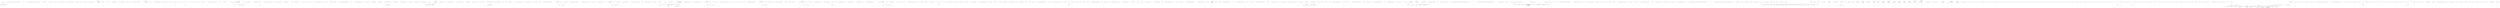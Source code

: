 digraph  {
n10 [label="Nancy.Conventions.MetadataModuleConventions", span=""];
n0 [cluster="Nancy.Conventions.MetadataModuleConventions.MetadataModuleConventions(System.Collections.Generic.IEnumerable<System.Func<System.Type, System.Collections.Generic.IEnumerable<System.Type>, System.Type>>)", label="Entry Nancy.Conventions.MetadataModuleConventions.MetadataModuleConventions(System.Collections.Generic.IEnumerable<System.Func<System.Type, System.Collections.Generic.IEnumerable<System.Type>, System.Type>>)", span="16-16"];
n1 [cluster="Nancy.Conventions.MetadataModuleConventions.MetadataModuleConventions(System.Collections.Generic.IEnumerable<System.Func<System.Type, System.Collections.Generic.IEnumerable<System.Type>, System.Type>>)", label="this.conventions = conventions", span="18-18"];
n2 [cluster="Nancy.Conventions.MetadataModuleConventions.MetadataModuleConventions(System.Collections.Generic.IEnumerable<System.Func<System.Type, System.Collections.Generic.IEnumerable<System.Type>, System.Type>>)", label="Exit Nancy.Conventions.MetadataModuleConventions.MetadataModuleConventions(System.Collections.Generic.IEnumerable<System.Func<System.Type, System.Collections.Generic.IEnumerable<System.Type>, System.Type>>)", span="16-16"];
n3 [cluster="Nancy.Conventions.MetadataModuleConventions.GetEnumerator()", label="Entry Nancy.Conventions.MetadataModuleConventions.GetEnumerator()", span="21-21"];
n4 [cluster="Nancy.Conventions.MetadataModuleConventions.GetEnumerator()", label="return this.conventions.GetEnumerator();", span="23-23"];
n5 [cluster="Nancy.Conventions.MetadataModuleConventions.GetEnumerator()", label="Exit Nancy.Conventions.MetadataModuleConventions.GetEnumerator()", span="21-21"];
n6 [cluster="System.Collections.Generic.IEnumerable<T>.GetEnumerator()", label="Entry System.Collections.Generic.IEnumerable<T>.GetEnumerator()", span="0-0"];
n7 [cluster="Nancy.Conventions.MetadataModuleConventions.System.Collections.IEnumerable.GetEnumerator()", label="Entry Nancy.Conventions.MetadataModuleConventions.System.Collections.IEnumerable.GetEnumerator()", span="26-26"];
n8 [cluster="Nancy.Conventions.MetadataModuleConventions.System.Collections.IEnumerable.GetEnumerator()", label="return this.GetEnumerator();", span="28-28"];
n9 [cluster="Nancy.Conventions.MetadataModuleConventions.System.Collections.IEnumerable.GetEnumerator()", label="Exit Nancy.Conventions.MetadataModuleConventions.System.Collections.IEnumerable.GetEnumerator()", span="26-26"];
m0_16 [cluster="System.IO.StreamWriter.StreamWriter(System.IO.Stream)", file="BrowserResponseBodyWrapperFixture.cs", label="Entry System.IO.StreamWriter.StreamWriter(System.IO.Stream)", span="0-0"];
m0_9 [cluster="Unk.SequenceEqual", file="BrowserResponseBodyWrapperFixture.cs", label="Entry Unk.SequenceEqual", span=""];
m0_10 [cluster="bool.ShouldBeTrue()", file="BrowserResponseBodyWrapperFixture.cs", label="Entry bool.ShouldBeTrue()", span="70-70"];
m0_17 [cluster="System.IO.StreamWriter.Write(string)", file="BrowserResponseBodyWrapperFixture.cs", label="Entry System.IO.StreamWriter.Write(string)", span="0-0"];
m0_0 [cluster="Nancy.Testing.Tests.BrowserResponseBodyWrapperFixture.Should_contain_response_body()", file="BrowserResponseBodyWrapperFixture.cs", label="Entry Nancy.Testing.Tests.BrowserResponseBodyWrapperFixture.Should_contain_response_body()", span="12-12"];
m0_1 [cluster="Nancy.Testing.Tests.BrowserResponseBodyWrapperFixture.Should_contain_response_body()", file="BrowserResponseBodyWrapperFixture.cs", label="var body = new BrowserResponseBodyWrapper(new Response\r\n            {\r\n                Contents = stream => {\r\n                    var writer = new StreamWriter(stream);\r\n                    writer.Write(''This is the content'');\r\n                    writer.Flush();\r\n                }\r\n            })", span="15-22"];
m0_2 [cluster="Nancy.Testing.Tests.BrowserResponseBodyWrapperFixture.Should_contain_response_body()", file="BrowserResponseBodyWrapperFixture.cs", label="var content = Encoding.ASCII.GetBytes(''This is the content'')", span="24-24"];
m0_3 [cluster="Nancy.Testing.Tests.BrowserResponseBodyWrapperFixture.Should_contain_response_body()", file="BrowserResponseBodyWrapperFixture.cs", label="var result = body.SequenceEqual(content)", span="27-27"];
m0_4 [cluster="Nancy.Testing.Tests.BrowserResponseBodyWrapperFixture.Should_contain_response_body()", file="BrowserResponseBodyWrapperFixture.cs", label="result.ShouldBeTrue()", span="30-30"];
m0_5 [cluster="Nancy.Testing.Tests.BrowserResponseBodyWrapperFixture.Should_contain_response_body()", file="BrowserResponseBodyWrapperFixture.cs", label="Exit Nancy.Testing.Tests.BrowserResponseBodyWrapperFixture.Should_contain_response_body()", span="12-12"];
m0_6 [cluster="Nancy.Testing.BrowserResponseBodyWrapper.BrowserResponseBodyWrapper(Nancy.Response)", file="BrowserResponseBodyWrapperFixture.cs", label="Entry Nancy.Testing.BrowserResponseBodyWrapper.BrowserResponseBodyWrapper(Nancy.Response)", span="14-14"];
m0_8 [cluster="System.Text.Encoding.GetBytes(string)", file="BrowserResponseBodyWrapperFixture.cs", label="Entry System.Text.Encoding.GetBytes(string)", span="0-0"];
m0_18 [cluster="System.IO.StreamWriter.Flush()", file="BrowserResponseBodyWrapperFixture.cs", label="Entry System.IO.StreamWriter.Flush()", span="0-0"];
m0_19 [cluster="Nancy.Testing.Tests.BrowserResponseBodyWrapperFixture.Should_return_querywrapper_for_css_selector_match()", file="BrowserResponseBodyWrapperFixture.cs", label="Entry Nancy.Testing.Tests.BrowserResponseBodyWrapperFixture.Should_return_querywrapper_for_css_selector_match()", span="34-34"];
m0_20 [cluster="Nancy.Testing.Tests.BrowserResponseBodyWrapperFixture.Should_return_querywrapper_for_css_selector_match()", file="BrowserResponseBodyWrapperFixture.cs", label="var body = new BrowserResponseBodyWrapper(new Response\r\n            {\r\n                Contents = stream =>\r\n                {\r\n                    var writer = new StreamWriter(stream);\r\n                    writer.Write(''<div>Outer and <div id='#bar'>inner</div></div>'');\r\n                    writer.Flush();\r\n                }\r\n            })", span="37-45"];
m0_21 [cluster="Nancy.Testing.Tests.BrowserResponseBodyWrapperFixture.Should_return_querywrapper_for_css_selector_match()", file="BrowserResponseBodyWrapperFixture.cs", label="var result = body[''#bar'']", span="48-48"];
m0_22 [cluster="Nancy.Testing.Tests.BrowserResponseBodyWrapperFixture.Should_return_querywrapper_for_css_selector_match()", color=green, community=0, file="BrowserResponseBodyWrapperFixture.cs", label="result.ShouldContain(''inner'')", prediction=0, span="54-54"];
m0_23 [cluster="Nancy.Testing.Tests.BrowserResponseBodyWrapperFixture.Should_return_querywrapper_for_css_selector_match()", file="BrowserResponseBodyWrapperFixture.cs", label="Exit Nancy.Testing.Tests.BrowserResponseBodyWrapperFixture.Should_return_querywrapper_for_css_selector_match()", span="34-34"];
m0_24 [cluster="Nancy.Testing.QueryWrapper.ShouldContain(string, System.StringComparison)", file="BrowserResponseBodyWrapperFixture.cs", label="Entry Nancy.Testing.QueryWrapper.ShouldContain(string, System.StringComparison)", span="75-75"];
m0_7 [cluster="Nancy.Response.Response()", file="BrowserResponseBodyWrapperFixture.cs", label="Entry Nancy.Response.Response()", span="15-15"];
m0_25 [cluster="lambda expression", file="BrowserResponseBodyWrapperFixture.cs", label="Entry lambda expression", span="39-44"];
m0_12 [cluster="lambda expression", file="BrowserResponseBodyWrapperFixture.cs", label="var writer = new StreamWriter(stream)", span="18-18"];
m0_11 [cluster="lambda expression", file="BrowserResponseBodyWrapperFixture.cs", label="Entry lambda expression", span="17-21"];
m0_13 [cluster="lambda expression", file="BrowserResponseBodyWrapperFixture.cs", label="writer.Write(''This is the content'')", span="19-19"];
m0_14 [cluster="lambda expression", file="BrowserResponseBodyWrapperFixture.cs", label="writer.Flush()", span="20-20"];
m0_15 [cluster="lambda expression", file="BrowserResponseBodyWrapperFixture.cs", label="Exit lambda expression", span="17-21"];
m0_26 [cluster="lambda expression", file="BrowserResponseBodyWrapperFixture.cs", label="var writer = new StreamWriter(stream)", span="41-41"];
m0_27 [cluster="lambda expression", file="BrowserResponseBodyWrapperFixture.cs", label="writer.Write(''<div>Outer and <div id='#bar'>inner</div></div>'')", span="42-42"];
m0_28 [cluster="lambda expression", file="BrowserResponseBodyWrapperFixture.cs", label="writer.Flush()", span="43-43"];
m0_29 [cluster="lambda expression", file="BrowserResponseBodyWrapperFixture.cs", label="Exit lambda expression", span="39-44"];
m1_14 [cluster="System.IO.Directory.GetFiles(string, string, System.IO.SearchOption)", file="DefaultFileSystemReader.cs", label="Entry System.IO.Directory.GetFiles(string, string, System.IO.SearchOption)", span="0-0"];
m1_4 [cluster="System.Collections.Generic.IEnumerable<TSource>.Distinct<TSource>()", file="DefaultFileSystemReader.cs", label="Entry System.Collections.Generic.IEnumerable<TSource>.Distinct<TSource>()", span="0-0"];
m1_3 [cluster="System.Collections.Generic.IEnumerable<TSource>.SelectMany<TSource, TResult>(System.Func<TSource, System.Collections.Generic.IEnumerable<TResult>>)", file="DefaultFileSystemReader.cs", label="Entry System.Collections.Generic.IEnumerable<TSource>.SelectMany<TSource, TResult>(System.Func<TSource, System.Collections.Generic.IEnumerable<TResult>>)", span="0-0"];
m1_19 [cluster="System.Tuple<T1, T2>.Tuple(T1, T2)", file="DefaultFileSystemReader.cs", label="Entry System.Tuple<T1, T2>.Tuple(T1, T2)", span="0-0"];
m1_23 [cluster="System.IO.StreamReader.StreamReader(System.IO.Stream)", file="DefaultFileSystemReader.cs", label="Entry System.IO.StreamReader.StreamReader(System.IO.Stream)", span="0-0"];
m1_6 [cluster="lambda expression", file="DefaultFileSystemReader.cs", label="Entry lambda expression", span="21-21"];
m1_13 [cluster="string.Concat(string, string)", file="DefaultFileSystemReader.cs", label="Entry string.Concat(string, string)", span="0-0"];
m1_5 [cluster="System.Collections.Generic.IEnumerable<TSource>.ToList<TSource>()", file="DefaultFileSystemReader.cs", label="Entry System.Collections.Generic.IEnumerable<TSource>.ToList<TSource>()", span="0-0"];
m1_0 [cluster="Nancy.ViewEngines.DefaultFileSystemReader.GetViewsWithSupportedExtensions(string, System.Collections.Generic.IEnumerable<string>)", file="DefaultFileSystemReader.cs", label="Entry Nancy.ViewEngines.DefaultFileSystemReader.GetViewsWithSupportedExtensions(string, System.Collections.Generic.IEnumerable<string>)", span="18-18"];
m1_1 [cluster="Nancy.ViewEngines.DefaultFileSystemReader.GetViewsWithSupportedExtensions(string, System.Collections.Generic.IEnumerable<string>)", color=green, community=0, file="DefaultFileSystemReader.cs", label="return supportedViewExtensions\r\n                .SelectMany(extension => GetFilenames(path, extension))\r\n                .Distinct()\r\n                .Select(file => new Tuple<string, Func<StreamReader>>(file, () => new StreamReader(new FileStream(file, FileMode.Open, FileAccess.Read, FileShare.ReadWrite))))\r\n                .ToList();", prediction=1, span="20-24"];
m1_2 [cluster="Nancy.ViewEngines.DefaultFileSystemReader.GetViewsWithSupportedExtensions(string, System.Collections.Generic.IEnumerable<string>)", file="DefaultFileSystemReader.cs", label="Exit Nancy.ViewEngines.DefaultFileSystemReader.GetViewsWithSupportedExtensions(string, System.Collections.Generic.IEnumerable<string>)", span="18-18"];
m1_24 [cluster="System.IO.FileStream.FileStream(string, System.IO.FileMode, System.IO.FileAccess, System.IO.FileShare)", file="DefaultFileSystemReader.cs", label="Entry System.IO.FileStream.FileStream(string, System.IO.FileMode, System.IO.FileAccess, System.IO.FileShare)", span="0-0"];
m1_9 [cluster="Nancy.ViewEngines.DefaultFileSystemReader.GetFileInformation(string, string)", file="DefaultFileSystemReader.cs", label="Entry Nancy.ViewEngines.DefaultFileSystemReader.GetFileInformation(string, string)", span="25-25"];
m1_12 [cluster="lambda expression", color=green, community=0, file="DefaultFileSystemReader.cs", label="new Tuple<string, Func<StreamReader>>(file, () => new StreamReader(new FileStream(file, FileMode.Open, FileAccess.Read, FileShare.ReadWrite)))", prediction=2, span="23-23"];
m1_20 [cluster="Nancy.ViewEngines.DefaultFileSystemReader.GetFilenames(string, string)", color=green, community=0, file="DefaultFileSystemReader.cs", label="return Directory.GetFiles(path, string.Concat(''*.'', extension), SearchOption.AllDirectories);", prediction=3, span="29-29"];
m1_8 [cluster="lambda expression", color=green, community=0, file="DefaultFileSystemReader.cs", label="GetFilenames(path, extension)", prediction=4, span="21-21"];
m1_16 [cluster="lambda expression", color=green, community=0, file="DefaultFileSystemReader.cs", label="new StreamReader(new FileStream(file, FileMode.Open, FileAccess.Read, FileShare.ReadWrite))", prediction=1, span="23-23"];
m1_18 [cluster="lambda expression", file="DefaultFileSystemReader.cs", label="Exit lambda expression", span="31-31"];
m1_22 [cluster="lambda expression", file="DefaultFileSystemReader.cs", label="Exit lambda expression", span="31-31"];
m1_15 [cluster="Unk.Select", file="DefaultFileSystemReader.cs", label="Entry Unk.Select", span=""];
m1_25 [file="DefaultFileSystemReader.cs", label=string, span=""];
m1_26 [file="DefaultFileSystemReader.cs", label=string, span=""];
m2_0 [cluster="Nancy.Tests.Unit.DefaultNancyBootstrapperBootstrapperBaseFixture.DefaultNancyBootstrapperBootstrapperBaseFixture()", file="DefaultNancyBootstrapperBootstrapperBaseFixture.cs", label="Entry Nancy.Tests.Unit.DefaultNancyBootstrapperBootstrapperBaseFixture.DefaultNancyBootstrapperBootstrapperBaseFixture()", span="15-15"];
m2_1 [cluster="Nancy.Tests.Unit.DefaultNancyBootstrapperBootstrapperBaseFixture.DefaultNancyBootstrapperBootstrapperBaseFixture()", file="DefaultNancyBootstrapperBootstrapperBaseFixture.cs", label="this.bootstrapper = new FakeBootstrapper(this.Configuration)", span="17-17"];
m2_2 [cluster="Nancy.Tests.Unit.DefaultNancyBootstrapperBootstrapperBaseFixture.DefaultNancyBootstrapperBootstrapperBaseFixture()", file="DefaultNancyBootstrapperBootstrapperBaseFixture.cs", label="Exit Nancy.Tests.Unit.DefaultNancyBootstrapperBootstrapperBaseFixture.DefaultNancyBootstrapperBootstrapperBaseFixture()", span="15-15"];
m2_3 [cluster="Nancy.Tests.Unit.DefaultNancyBootstrapperBootstrapperBaseFixture.FakeBootstrapper.FakeBootstrapper(Nancy.Bootstrapper.NancyInternalConfiguration)", file="DefaultNancyBootstrapperBootstrapperBaseFixture.cs", label="Entry Nancy.Tests.Unit.DefaultNancyBootstrapperBootstrapperBaseFixture.FakeBootstrapper.FakeBootstrapper(Nancy.Bootstrapper.NancyInternalConfiguration)", span="29-29"];
m2_4 [cluster="Nancy.Tests.Unit.DefaultNancyBootstrapperBootstrapperBaseFixture.FakeBootstrapper.FakeBootstrapper(Nancy.Bootstrapper.NancyInternalConfiguration)", file="DefaultNancyBootstrapperBootstrapperBaseFixture.cs", label="this.configuration = configuration", span="31-31"];
m2_5 [cluster="Nancy.Tests.Unit.DefaultNancyBootstrapperBootstrapperBaseFixture.FakeBootstrapper.FakeBootstrapper(Nancy.Bootstrapper.NancyInternalConfiguration)", file="DefaultNancyBootstrapperBootstrapperBaseFixture.cs", label="Exit Nancy.Tests.Unit.DefaultNancyBootstrapperBootstrapperBaseFixture.FakeBootstrapper.FakeBootstrapper(Nancy.Bootstrapper.NancyInternalConfiguration)", span="29-29"];
m2_6 [file="DefaultNancyBootstrapperBootstrapperBaseFixture.cs", label="Nancy.Tests.Unit.DefaultNancyBootstrapperBootstrapperBaseFixture", span=""];
m2_7 [file="DefaultNancyBootstrapperBootstrapperBaseFixture.cs", label="Nancy.Tests.Unit.DefaultNancyBootstrapperBootstrapperBaseFixture.FakeBootstrapper", span=""];
m3_4 [cluster="TinyIoC.TinyIoCContainer.Register<RegisterType, RegisterImplementation>()", file="DemoBootstrapper.cs", label="Entry TinyIoC.TinyIoCContainer.Register<RegisterType, RegisterImplementation>()", span="1018-1018"];
m3_0 [cluster="Nancy.Demo.Hosting.Aspnet.DemoBootstrapper.ConfigureApplicationContainer(TinyIoC.TinyIoCContainer)", file="DemoBootstrapper.cs", label="Entry Nancy.Demo.Hosting.Aspnet.DemoBootstrapper.ConfigureApplicationContainer(TinyIoC.TinyIoCContainer)", span="10-10"];
m3_1 [cluster="Nancy.Demo.Hosting.Aspnet.DemoBootstrapper.ConfigureApplicationContainer(TinyIoC.TinyIoCContainer)", file="DemoBootstrapper.cs", label="existingContainer.Register<IApplicationDependency, ApplicationDependencyClass>().AsSingleton()", span="14-14"];
m3_2 [cluster="Nancy.Demo.Hosting.Aspnet.DemoBootstrapper.ConfigureApplicationContainer(TinyIoC.TinyIoCContainer)", file="DemoBootstrapper.cs", label="existingContainer.Register<IRazorConfiguration, MyRazorConfiguration>().AsSingleton()", span="15-15"];
m3_3 [cluster="Nancy.Demo.Hosting.Aspnet.DemoBootstrapper.ConfigureApplicationContainer(TinyIoC.TinyIoCContainer)", file="DemoBootstrapper.cs", label="Exit Nancy.Demo.Hosting.Aspnet.DemoBootstrapper.ConfigureApplicationContainer(TinyIoC.TinyIoCContainer)", span="10-10"];
m3_5 [cluster="TinyIoC.TinyIoCContainer.RegisterOptions.AsSingleton()", file="DemoBootstrapper.cs", label="Entry TinyIoC.TinyIoCContainer.RegisterOptions.AsSingleton()", span="592-592"];
m3_16 [cluster="Nancy.Bootstrapper.NancyBootstrapperBase<TContainer>.InitialiseInternal(TContainer)", file="DemoBootstrapper.cs", label="Entry Nancy.Bootstrapper.NancyBootstrapperBase<TContainer>.InitialiseInternal(TContainer)", span="387-387"];
m3_11 [cluster="Nancy.Demo.Hosting.Aspnet.DemoBootstrapper.InitialiseInternal(TinyIoC.TinyIoCContainer)", file="DemoBootstrapper.cs", label="Entry Nancy.Demo.Hosting.Aspnet.DemoBootstrapper.InitialiseInternal(TinyIoC.TinyIoCContainer)", span="25-25"];
m3_12 [cluster="Nancy.Demo.Hosting.Aspnet.DemoBootstrapper.InitialiseInternal(TinyIoC.TinyIoCContainer)", file="DemoBootstrapper.cs", label="base.InitialiseInternal(container)", span="27-27"];
m3_13 [cluster="Nancy.Demo.Hosting.Aspnet.DemoBootstrapper.InitialiseInternal(TinyIoC.TinyIoCContainer)", file="DemoBootstrapper.cs", label="CookieBasedSessions.Enable(this)", span="29-29"];
m3_14 [cluster="Nancy.Demo.Hosting.Aspnet.DemoBootstrapper.InitialiseInternal(TinyIoC.TinyIoCContainer)", color=green, community=0, file="DemoBootstrapper.cs", label="this.AfterRequest += (ctx) =>\r\n            {\r\n                var username = ctx.Request.Query.pirate;\r\n\r\n                if (username.HasValue)\r\n                {\r\n                    ctx.Response = new HereBeAResponseYouScurvyDog(ctx.Response);\r\n                }\r\n            }", prediction=6, span="31-39"];
m3_15 [cluster="Nancy.Demo.Hosting.Aspnet.DemoBootstrapper.InitialiseInternal(TinyIoC.TinyIoCContainer)", file="DemoBootstrapper.cs", label="Exit Nancy.Demo.Hosting.Aspnet.DemoBootstrapper.InitialiseInternal(TinyIoC.TinyIoCContainer)", span="25-25"];
m3_10 [cluster="Nancy.Bootstrapper.NancyBootstrapperWithRequestContainerBase<TContainer>.ConfigureRequestContainer(TContainer)", file="DemoBootstrapper.cs", label="Entry Nancy.Bootstrapper.NancyBootstrapperWithRequestContainerBase<TContainer>.ConfigureRequestContainer(TContainer)", span="91-91"];
m3_23 [cluster="Nancy.Demo.Hosting.Aspnet.HereBeAResponseYouScurvyDog.HereBeAResponseYouScurvyDog(Nancy.Response)", file="DemoBootstrapper.cs", label="Entry Nancy.Demo.Hosting.Aspnet.HereBeAResponseYouScurvyDog.HereBeAResponseYouScurvyDog(Nancy.Response)", span="12-12"];
m3_17 [cluster="Nancy.Session.CookieBasedSessions.Enable(Nancy.Bootstrapper.IApplicationPipelines)", file="DemoBootstrapper.cs", label="Entry Nancy.Session.CookieBasedSessions.Enable(Nancy.Bootstrapper.IApplicationPipelines)", span="79-79"];
m3_24 [cluster="Nancy.Demo.Hosting.Aspnet.MyRazorConfiguration.GetAssemblyNames()", file="DemoBootstrapper.cs", label="Entry Nancy.Demo.Hosting.Aspnet.MyRazorConfiguration.GetAssemblyNames()", span="53-53"];
m3_25 [cluster="Nancy.Demo.Hosting.Aspnet.MyRazorConfiguration.GetAssemblyNames()", file="DemoBootstrapper.cs", label="return new string[] { };", span="55-55"];
m3_26 [cluster="Nancy.Demo.Hosting.Aspnet.MyRazorConfiguration.GetAssemblyNames()", file="DemoBootstrapper.cs", label="Exit Nancy.Demo.Hosting.Aspnet.MyRazorConfiguration.GetAssemblyNames()", span="53-53"];
m3_6 [cluster="Nancy.Demo.Hosting.Aspnet.DemoBootstrapper.ConfigureRequestContainer(TinyIoC.TinyIoCContainer)", file="DemoBootstrapper.cs", label="Entry Nancy.Demo.Hosting.Aspnet.DemoBootstrapper.ConfigureRequestContainer(TinyIoC.TinyIoCContainer)", span="18-18"];
m3_7 [cluster="Nancy.Demo.Hosting.Aspnet.DemoBootstrapper.ConfigureRequestContainer(TinyIoC.TinyIoCContainer)", file="DemoBootstrapper.cs", label="base.ConfigureRequestContainer(existingContainer)", span="20-20"];
m3_8 [cluster="Nancy.Demo.Hosting.Aspnet.DemoBootstrapper.ConfigureRequestContainer(TinyIoC.TinyIoCContainer)", file="DemoBootstrapper.cs", label="existingContainer.Register<IRequestDependency, RequestDependencyClass>().AsSingleton()", span="22-22"];
m3_9 [cluster="Nancy.Demo.Hosting.Aspnet.DemoBootstrapper.ConfigureRequestContainer(TinyIoC.TinyIoCContainer)", file="DemoBootstrapper.cs", label="Exit Nancy.Demo.Hosting.Aspnet.DemoBootstrapper.ConfigureRequestContainer(TinyIoC.TinyIoCContainer)", span="18-18"];
m3_18 [cluster="lambda expression", file="DemoBootstrapper.cs", label="Entry lambda expression", span="31-39"];
m3_19 [cluster="lambda expression", color=green, community=0, file="DemoBootstrapper.cs", label="var username = ctx.Request.Query.pirate", prediction=7, span="33-33"];
m3_21 [cluster="lambda expression", file="DemoBootstrapper.cs", label="ctx.Response = new HereBeAResponseYouScurvyDog(ctx.Response)", span="37-37"];
m3_20 [cluster="lambda expression", file="DemoBootstrapper.cs", label="username.HasValue", span="35-35"];
m3_22 [cluster="lambda expression", file="DemoBootstrapper.cs", label="Exit lambda expression", span="31-39"];
m3_27 [cluster="Nancy.Demo.Hosting.Aspnet.MyRazorConfiguration.GetDefaultNamespaces()", file="DemoBootstrapper.cs", label="Entry Nancy.Demo.Hosting.Aspnet.MyRazorConfiguration.GetDefaultNamespaces()", span="58-58"];
m3_28 [cluster="Nancy.Demo.Hosting.Aspnet.MyRazorConfiguration.GetDefaultNamespaces()", file="DemoBootstrapper.cs", label="return new string[] { };", span="60-60"];
m3_29 [cluster="Nancy.Demo.Hosting.Aspnet.MyRazorConfiguration.GetDefaultNamespaces()", file="DemoBootstrapper.cs", label="Exit Nancy.Demo.Hosting.Aspnet.MyRazorConfiguration.GetDefaultNamespaces()", span="58-58"];
m3_30 [file="DemoBootstrapper.cs", label="Nancy.Demo.Hosting.Aspnet.DemoBootstrapper", span=""];
m4_7 [cluster="DotLiquidViewEngine.cstr", file="DotLiquidViewEngineFixture.cs", label="Entry DotLiquidViewEngine.cstr", span=""];
m4_36 [cluster="System.IO.MemoryStream.ShouldEqual(string)", file="DotLiquidViewEngineFixture.cs", label="Entry System.IO.MemoryStream.ShouldEqual(string)", span="162-162"];
m4_96 [cluster="System.Collections.Generic.List<T>.List()", file="DotLiquidViewEngineFixture.cs", label="Entry System.Collections.Generic.List<T>.List()", span="0-0"];
m4_58 [cluster="Nancy.ViewEngines.DotLiquid.Tests.DotLiquidViewEngineFixture.When_passing_a_null_model_should_return_a_null_model_message_if_called()", file="DotLiquidViewEngineFixture.cs", label="Entry Nancy.ViewEngines.DotLiquid.Tests.DotLiquidViewEngineFixture.When_passing_a_null_model_should_return_a_null_model_message_if_called()", span="85-85"];
m4_59 [cluster="Nancy.ViewEngines.DotLiquid.Tests.DotLiquidViewEngineFixture.When_passing_a_null_model_should_return_a_null_model_message_if_called()", file="DotLiquidViewEngineFixture.cs", label="var location = new ViewLocationResult(\r\n                string.Empty,\r\n                string.Empty,\r\n                ''liquid'',\r\n                () => new StringReader(@''<h1>Hello Mr. {{ model.name }}</h1>'')\r\n            )", span="88-93"];
m4_60 [cluster="Nancy.ViewEngines.DotLiquid.Tests.DotLiquidViewEngineFixture.When_passing_a_null_model_should_return_a_null_model_message_if_called()", file="DotLiquidViewEngineFixture.cs", label="var stream = new MemoryStream()", span="95-95"];
m4_61 [cluster="Nancy.ViewEngines.DotLiquid.Tests.DotLiquidViewEngineFixture.When_passing_a_null_model_should_return_a_null_model_message_if_called()", file="DotLiquidViewEngineFixture.cs", label="var response = this.engine.RenderView(location, null, this.renderContext)", span="98-98"];
m4_62 [cluster="Nancy.ViewEngines.DotLiquid.Tests.DotLiquidViewEngineFixture.When_passing_a_null_model_should_return_a_null_model_message_if_called()", file="DotLiquidViewEngineFixture.cs", label="response.Contents.Invoke(stream)", span="99-99"];
m4_63 [cluster="Nancy.ViewEngines.DotLiquid.Tests.DotLiquidViewEngineFixture.When_passing_a_null_model_should_return_a_null_model_message_if_called()", file="DotLiquidViewEngineFixture.cs", label="stream.ShouldEqual(''<h1>Hello Mr. [Model is null]</h1>'')", span="102-102"];
m4_64 [cluster="Nancy.ViewEngines.DotLiquid.Tests.DotLiquidViewEngineFixture.When_passing_a_null_model_should_return_a_null_model_message_if_called()", file="DotLiquidViewEngineFixture.cs", label="Exit Nancy.ViewEngines.DotLiquid.Tests.DotLiquidViewEngineFixture.When_passing_a_null_model_should_return_a_null_model_message_if_called()", span="85-85"];
m4_32 [cluster="Nancy.ViewEngines.ViewLocationResult.ViewLocationResult(string, string, string, System.Func<System.IO.TextReader>)", file="DotLiquidViewEngineFixture.cs", label="Entry Nancy.ViewEngines.ViewLocationResult.ViewLocationResult(string, string, string, System.Func<System.IO.TextReader>)", span="17-17"];
m4_9 [cluster="Unk.>", file="DotLiquidViewEngineFixture.cs", label="Entry Unk.>", span=""];
m4_46 [cluster="System.Collections.Generic.IEnumerable<T>.ShouldHaveCount<T>(int)", file="DotLiquidViewEngineFixture.cs", label="Entry System.Collections.Generic.IEnumerable<T>.ShouldHaveCount<T>(int)", span="65-65"];
m4_25 [cluster="Nancy.ViewEngines.DotLiquid.Tests.DotLiquidViewEngineFixture.Include_should_look_for_a_partial()", file="DotLiquidViewEngineFixture.cs", label="Entry Nancy.ViewEngines.DotLiquid.Tests.DotLiquidViewEngineFixture.Include_should_look_for_a_partial()", span="32-32"];
m4_26 [cluster="Nancy.ViewEngines.DotLiquid.Tests.DotLiquidViewEngineFixture.Include_should_look_for_a_partial()", file="DotLiquidViewEngineFixture.cs", label="var location = new ViewLocationResult(\r\n                string.Empty,\r\n                string.Empty,\r\n                ''liquid'',\r\n                () => new StringReader(@''<h1>Including a partial</h1>{% include 'partial' %}'')\r\n            )", span="35-40"];
m4_27 [cluster="Nancy.ViewEngines.DotLiquid.Tests.DotLiquidViewEngineFixture.Include_should_look_for_a_partial()", file="DotLiquidViewEngineFixture.cs", label="var stream = new MemoryStream()", span="42-42"];
m4_28 [cluster="Nancy.ViewEngines.DotLiquid.Tests.DotLiquidViewEngineFixture.Include_should_look_for_a_partial()", file="DotLiquidViewEngineFixture.cs", label="var response = this.engine.RenderView(location, null, this.renderContext)", span="45-45"];
m4_29 [cluster="Nancy.ViewEngines.DotLiquid.Tests.DotLiquidViewEngineFixture.Include_should_look_for_a_partial()", file="DotLiquidViewEngineFixture.cs", label="response.Contents.Invoke(stream)", span="46-46"];
m4_30 [cluster="Nancy.ViewEngines.DotLiquid.Tests.DotLiquidViewEngineFixture.Include_should_look_for_a_partial()", file="DotLiquidViewEngineFixture.cs", label="stream.ShouldEqual(''<h1>Including a partial</h1>Some template.'')", span="49-49"];
m4_31 [cluster="Nancy.ViewEngines.DotLiquid.Tests.DotLiquidViewEngineFixture.Include_should_look_for_a_partial()", file="DotLiquidViewEngineFixture.cs", label="Exit Nancy.ViewEngines.DotLiquid.Tests.DotLiquidViewEngineFixture.Include_should_look_for_a_partial()", span="32-32"];
m4_34 [cluster="Nancy.ViewEngines.DotLiquid.DotLiquidViewEngine.RenderView(Nancy.ViewEngines.ViewLocationResult, dynamic, Nancy.ViewEngines.IRenderContext)", file="DotLiquidViewEngineFixture.cs", label="Entry Nancy.ViewEngines.DotLiquid.DotLiquidViewEngine.RenderView(Nancy.ViewEngines.ViewLocationResult, dynamic, Nancy.ViewEngines.IRenderContext)", span="53-53"];
m4_35 [cluster="System.Action<T>.Invoke(T)", file="DotLiquidViewEngineFixture.cs", label="Entry System.Action<T>.Invoke(T)", span="0-0"];
m4_0 [cluster="Nancy.ViewEngines.DotLiquid.Tests.DotLiquidViewEngineFixture.DotLiquidViewEngineFixture()", file="DotLiquidViewEngineFixture.cs", label="Entry Nancy.ViewEngines.DotLiquid.Tests.DotLiquidViewEngineFixture.DotLiquidViewEngineFixture()", span="15-15"];
m4_1 [cluster="Nancy.ViewEngines.DotLiquid.Tests.DotLiquidViewEngineFixture.DotLiquidViewEngineFixture()", file="DotLiquidViewEngineFixture.cs", label="this.engine = new DotLiquidViewEngine(new LiquidNancyFileSystem(''''))", span="17-17"];
m4_4 [cluster="Nancy.ViewEngines.DotLiquid.Tests.DotLiquidViewEngineFixture.DotLiquidViewEngineFixture()", file="DotLiquidViewEngineFixture.cs", label="this.renderContext = A.Fake<IRenderContext>()", span="27-27"];
m4_5 [cluster="Nancy.ViewEngines.DotLiquid.Tests.DotLiquidViewEngineFixture.DotLiquidViewEngineFixture()", file="DotLiquidViewEngineFixture.cs", label="A.CallTo(() => this.renderContext.ViewCache).Returns(cache)", span="28-28"];
m4_2 [cluster="Nancy.ViewEngines.DotLiquid.Tests.DotLiquidViewEngineFixture.DotLiquidViewEngineFixture()", file="DotLiquidViewEngineFixture.cs", label="var cache = A.Fake<IViewCache>()", span="19-19"];
m4_3 [cluster="Nancy.ViewEngines.DotLiquid.Tests.DotLiquidViewEngineFixture.DotLiquidViewEngineFixture()", file="DotLiquidViewEngineFixture.cs", label="A.CallTo(() => cache.GetOrAdd(A<ViewLocationResult>.Ignored, A<Func<ViewLocationResult, Template>>.Ignored))\r\n                .ReturnsLazily(x =>\r\n                {\r\n                    var result = x.GetArgument<ViewLocationResult>(0);\r\n                    return x.GetArgument<Func<ViewLocationResult, Template>>(1).Invoke(result);\r\n                })", span="20-25"];
m4_6 [cluster="Nancy.ViewEngines.DotLiquid.Tests.DotLiquidViewEngineFixture.DotLiquidViewEngineFixture()", file="DotLiquidViewEngineFixture.cs", label="Exit Nancy.ViewEngines.DotLiquid.Tests.DotLiquidViewEngineFixture.DotLiquidViewEngineFixture()", span="15-15"];
m4_78 [cluster="Nancy.ViewEngines.DotLiquid.Tests.DotLiquidViewEngineFixture.when_calling_a_missing_member_should_return_a_missing_member_message()", file="DotLiquidViewEngineFixture.cs", label="Entry Nancy.ViewEngines.DotLiquid.Tests.DotLiquidViewEngineFixture.when_calling_a_missing_member_should_return_a_missing_member_message()", span="127-127"];
m4_79 [cluster="Nancy.ViewEngines.DotLiquid.Tests.DotLiquidViewEngineFixture.when_calling_a_missing_member_should_return_a_missing_member_message()", file="DotLiquidViewEngineFixture.cs", label="var location = new ViewLocationResult(\r\n                string.Empty,\r\n                string.Empty,\r\n                ''liquid'',\r\n                () => new StringReader(@''<h1>Hello Mr. {{ model.name }}</h1>'')\r\n            )", span="130-135"];
m4_80 [cluster="Nancy.ViewEngines.DotLiquid.Tests.DotLiquidViewEngineFixture.when_calling_a_missing_member_should_return_a_missing_member_message()", file="DotLiquidViewEngineFixture.cs", label="var stream = new MemoryStream()", span="137-137"];
m4_81 [cluster="Nancy.ViewEngines.DotLiquid.Tests.DotLiquidViewEngineFixture.when_calling_a_missing_member_should_return_a_missing_member_message()", file="DotLiquidViewEngineFixture.cs", label="var response = this.engine.RenderView(location, new { lastname = ''test'' }, this.renderContext)", span="140-140"];
m4_82 [cluster="Nancy.ViewEngines.DotLiquid.Tests.DotLiquidViewEngineFixture.when_calling_a_missing_member_should_return_a_missing_member_message()", file="DotLiquidViewEngineFixture.cs", label="response.Contents.Invoke(stream)", span="141-141"];
m4_83 [cluster="Nancy.ViewEngines.DotLiquid.Tests.DotLiquidViewEngineFixture.when_calling_a_missing_member_should_return_a_missing_member_message()", file="DotLiquidViewEngineFixture.cs", label="stream.ShouldEqual(''<h1>Hello Mr. [Can't find :name in the model]</h1>'')", span="144-144"];
m4_84 [cluster="Nancy.ViewEngines.DotLiquid.Tests.DotLiquidViewEngineFixture.when_calling_a_missing_member_should_return_a_missing_member_message()", file="DotLiquidViewEngineFixture.cs", label="Exit Nancy.ViewEngines.DotLiquid.Tests.DotLiquidViewEngineFixture.when_calling_a_missing_member_should_return_a_missing_member_message()", span="127-127"];
m4_21 [cluster="Unk.Invoke", file="DotLiquidViewEngineFixture.cs", label="Entry Unk.Invoke", span=""];
m4_10 [cluster="Unk.CallTo", file="DotLiquidViewEngineFixture.cs", label="Entry Unk.CallTo", span=""];
m4_16 [cluster="Unk.GetOrAdd", file="DotLiquidViewEngineFixture.cs", label="Entry Unk.GetOrAdd", span=""];
m4_17 [cluster="lambda expression", file="DotLiquidViewEngineFixture.cs", label="Entry lambda expression", span="21-25"];
m4_23 [cluster="lambda expression", file="DotLiquidViewEngineFixture.cs", label="this.renderContext.ViewCache", span="28-28"];
m4_22 [cluster="lambda expression", file="DotLiquidViewEngineFixture.cs", label="Entry lambda expression", span="28-28"];
m4_24 [cluster="lambda expression", file="DotLiquidViewEngineFixture.cs", label="Exit lambda expression", span="28-28"];
m4_14 [cluster="lambda expression", file="DotLiquidViewEngineFixture.cs", label="cache.GetOrAdd(A<ViewLocationResult>.Ignored, A<Func<ViewLocationResult, Template>>.Ignored)", span="20-20"];
m4_13 [cluster="lambda expression", file="DotLiquidViewEngineFixture.cs", label="Entry lambda expression", span="20-20"];
m4_18 [cluster="lambda expression", file="DotLiquidViewEngineFixture.cs", label="var result = x.GetArgument<ViewLocationResult>(0)", span="23-23"];
m4_19 [cluster="lambda expression", file="DotLiquidViewEngineFixture.cs", label="return x.GetArgument<Func<ViewLocationResult, Template>>(1).Invoke(result);", span="24-24"];
m4_15 [cluster="lambda expression", file="DotLiquidViewEngineFixture.cs", label="Exit lambda expression", span="20-20"];
m4_20 [cluster="lambda expression", file="DotLiquidViewEngineFixture.cs", label="Exit lambda expression", span="21-25"];
m4_68 [cluster="Nancy.ViewEngines.DotLiquid.Tests.DotLiquidViewEngineFixture.RenderView_should_accept_a_model_and_read_from_it_into_the_stream()", file="DotLiquidViewEngineFixture.cs", label="Entry Nancy.ViewEngines.DotLiquid.Tests.DotLiquidViewEngineFixture.RenderView_should_accept_a_model_and_read_from_it_into_the_stream()", span="106-106"];
m4_69 [cluster="Nancy.ViewEngines.DotLiquid.Tests.DotLiquidViewEngineFixture.RenderView_should_accept_a_model_and_read_from_it_into_the_stream()", file="DotLiquidViewEngineFixture.cs", label="var location = new ViewLocationResult(\r\n                string.Empty,\r\n                string.Empty,\r\n                ''liquid'',\r\n                () => new StringReader(@''<h1>Hello Mr. {{ model.name }}</h1>'')\r\n            )", span="109-114"];
m4_70 [cluster="Nancy.ViewEngines.DotLiquid.Tests.DotLiquidViewEngineFixture.RenderView_should_accept_a_model_and_read_from_it_into_the_stream()", file="DotLiquidViewEngineFixture.cs", label="var stream = new MemoryStream()", span="116-116"];
m4_71 [cluster="Nancy.ViewEngines.DotLiquid.Tests.DotLiquidViewEngineFixture.RenderView_should_accept_a_model_and_read_from_it_into_the_stream()", file="DotLiquidViewEngineFixture.cs", label="var response = this.engine.RenderView(location, new { name = ''test'' }, this.renderContext)", span="119-119"];
m4_72 [cluster="Nancy.ViewEngines.DotLiquid.Tests.DotLiquidViewEngineFixture.RenderView_should_accept_a_model_and_read_from_it_into_the_stream()", file="DotLiquidViewEngineFixture.cs", label="response.Contents.Invoke(stream)", span="120-120"];
m4_73 [cluster="Nancy.ViewEngines.DotLiquid.Tests.DotLiquidViewEngineFixture.RenderView_should_accept_a_model_and_read_from_it_into_the_stream()", file="DotLiquidViewEngineFixture.cs", label="stream.ShouldEqual(''<h1>Hello Mr. test</h1>'')", span="123-123"];
m4_74 [cluster="Nancy.ViewEngines.DotLiquid.Tests.DotLiquidViewEngineFixture.RenderView_should_accept_a_model_and_read_from_it_into_the_stream()", file="DotLiquidViewEngineFixture.cs", label="Exit Nancy.ViewEngines.DotLiquid.Tests.DotLiquidViewEngineFixture.RenderView_should_accept_a_model_and_read_from_it_into_the_stream()", span="106-106"];
m4_33 [cluster="System.IO.MemoryStream.MemoryStream()", file="DotLiquidViewEngineFixture.cs", label="Entry System.IO.MemoryStream.MemoryStream()", span="0-0"];
m4_48 [cluster="Nancy.ViewEngines.DotLiquid.Tests.DotLiquidViewEngineFixture.RenderView_should_render_to_stream()", file="DotLiquidViewEngineFixture.cs", label="Entry Nancy.ViewEngines.DotLiquid.Tests.DotLiquidViewEngineFixture.RenderView_should_render_to_stream()", span="64-64"];
m4_49 [cluster="Nancy.ViewEngines.DotLiquid.Tests.DotLiquidViewEngineFixture.RenderView_should_render_to_stream()", file="DotLiquidViewEngineFixture.cs", label="var location = new ViewLocationResult(\r\n                string.Empty,\r\n                string.Empty,\r\n                ''liquid'',\r\n                () => new StringReader(@''{% assign name = 'test' %}<h1>Hello Mr. {{ name }}</h1>'')\r\n            )", span="67-72"];
m4_50 [cluster="Nancy.ViewEngines.DotLiquid.Tests.DotLiquidViewEngineFixture.RenderView_should_render_to_stream()", file="DotLiquidViewEngineFixture.cs", label="var stream = new MemoryStream()", span="74-74"];
m4_51 [cluster="Nancy.ViewEngines.DotLiquid.Tests.DotLiquidViewEngineFixture.RenderView_should_render_to_stream()", file="DotLiquidViewEngineFixture.cs", label="var response = this.engine.RenderView(location, null, this.renderContext)", span="77-77"];
m4_52 [cluster="Nancy.ViewEngines.DotLiquid.Tests.DotLiquidViewEngineFixture.RenderView_should_render_to_stream()", file="DotLiquidViewEngineFixture.cs", label="response.Contents.Invoke(stream)", span="78-78"];
m4_53 [cluster="Nancy.ViewEngines.DotLiquid.Tests.DotLiquidViewEngineFixture.RenderView_should_render_to_stream()", file="DotLiquidViewEngineFixture.cs", label="stream.ShouldEqual(''<h1>Hello Mr. test</h1>'')", span="81-81"];
m4_54 [cluster="Nancy.ViewEngines.DotLiquid.Tests.DotLiquidViewEngineFixture.RenderView_should_render_to_stream()", file="DotLiquidViewEngineFixture.cs", label="Exit Nancy.ViewEngines.DotLiquid.Tests.DotLiquidViewEngineFixture.RenderView_should_render_to_stream()", span="64-64"];
m4_41 [cluster="Nancy.ViewEngines.DotLiquid.Tests.DotLiquidViewEngineFixture.Should_support_files_with_the_liquid_extensions()", file="DotLiquidViewEngineFixture.cs", label="Entry Nancy.ViewEngines.DotLiquid.Tests.DotLiquidViewEngineFixture.Should_support_files_with_the_liquid_extensions()", span="53-53"];
m4_42 [cluster="Nancy.ViewEngines.DotLiquid.Tests.DotLiquidViewEngineFixture.Should_support_files_with_the_liquid_extensions()", file="DotLiquidViewEngineFixture.cs", label="var extensions = this.engine.Extensions", span="56-56"];
m4_43 [cluster="Nancy.ViewEngines.DotLiquid.Tests.DotLiquidViewEngineFixture.Should_support_files_with_the_liquid_extensions()", file="DotLiquidViewEngineFixture.cs", label="extensions.ShouldHaveCount(1)", span="59-59"];
m4_44 [cluster="Nancy.ViewEngines.DotLiquid.Tests.DotLiquidViewEngineFixture.Should_support_files_with_the_liquid_extensions()", file="DotLiquidViewEngineFixture.cs", label="extensions.ShouldEqualSequence(new[] { ''liquid'' })", span="60-60"];
m4_45 [cluster="Nancy.ViewEngines.DotLiquid.Tests.DotLiquidViewEngineFixture.Should_support_files_with_the_liquid_extensions()", file="DotLiquidViewEngineFixture.cs", label="Exit Nancy.ViewEngines.DotLiquid.Tests.DotLiquidViewEngineFixture.Should_support_files_with_the_liquid_extensions()", span="53-53"];
m4_47 [cluster="System.Collections.Generic.IEnumerable<T>.ShouldEqualSequence<T>(System.Collections.Generic.IEnumerable<T>)", file="DotLiquidViewEngineFixture.cs", label="Entry System.Collections.Generic.IEnumerable<T>.ShouldEqualSequence<T>(System.Collections.Generic.IEnumerable<T>)", span="95-95"];
m4_8 [cluster="Nancy.ViewEngines.DotLiquid.LiquidNancyFileSystem.LiquidNancyFileSystem(string)", file="DotLiquidViewEngineFixture.cs", label="Entry Nancy.ViewEngines.DotLiquid.LiquidNancyFileSystem.LiquidNancyFileSystem(string)", span="6-6"];
m4_12 [cluster="Unk.Returns", file="DotLiquidViewEngineFixture.cs", label="Entry Unk.Returns", span=""];
m4_88 [cluster="Nancy.ViewEngines.DotLiquid.Tests.DotLiquidViewEngineFixture.RenderView_should_accept_a_model_with_a_list_and_iterate_over_it()", file="DotLiquidViewEngineFixture.cs", label="Entry Nancy.ViewEngines.DotLiquid.Tests.DotLiquidViewEngineFixture.RenderView_should_accept_a_model_with_a_list_and_iterate_over_it()", span="148-148"];
m4_89 [cluster="Nancy.ViewEngines.DotLiquid.Tests.DotLiquidViewEngineFixture.RenderView_should_accept_a_model_with_a_list_and_iterate_over_it()", color=green, community=0, file="DotLiquidViewEngineFixture.cs", label="var location = new ViewLocationResult(\r\n                string.Empty,\r\n                string.Empty,\r\n                ''liquid'',\r\n                () => new StringReader(@''<ul>{% for item in model.Widgets %}<li>{{ item.name }}</li>{% endfor %}</ul>'')\r\n            )", prediction=8, span="151-156"];
m4_90 [cluster="Nancy.ViewEngines.DotLiquid.Tests.DotLiquidViewEngineFixture.RenderView_should_accept_a_model_with_a_list_and_iterate_over_it()", file="DotLiquidViewEngineFixture.cs", label="var stream = new MemoryStream()", span="158-158"];
m4_92 [cluster="Nancy.ViewEngines.DotLiquid.Tests.DotLiquidViewEngineFixture.RenderView_should_accept_a_model_with_a_list_and_iterate_over_it()", file="DotLiquidViewEngineFixture.cs", label="var response = this.engine.RenderView(location, new { Widgets = widgets }, this.renderContext)", span="162-162"];
m4_91 [cluster="Nancy.ViewEngines.DotLiquid.Tests.DotLiquidViewEngineFixture.RenderView_should_accept_a_model_with_a_list_and_iterate_over_it()", file="DotLiquidViewEngineFixture.cs", label="var widgets = new List<object> { new { name = ''Widget 1'' }, new { name = ''Widget 2'' }, new { name = ''Widget 3'' }, new { name = ''Widget 4'' } }", span="161-161"];
m4_93 [cluster="Nancy.ViewEngines.DotLiquid.Tests.DotLiquidViewEngineFixture.RenderView_should_accept_a_model_with_a_list_and_iterate_over_it()", file="DotLiquidViewEngineFixture.cs", label="response.Contents.Invoke(stream)", span="163-163"];
m4_94 [cluster="Nancy.ViewEngines.DotLiquid.Tests.DotLiquidViewEngineFixture.RenderView_should_accept_a_model_with_a_list_and_iterate_over_it()", file="DotLiquidViewEngineFixture.cs", label="stream.ShouldEqual(''<ul><li>Widget 1</li><li>Widget 2</li><li>Widget 3</li><li>Widget 4</li></ul>'')", span="166-166"];
m4_95 [cluster="Nancy.ViewEngines.DotLiquid.Tests.DotLiquidViewEngineFixture.RenderView_should_accept_a_model_with_a_list_and_iterate_over_it()", file="DotLiquidViewEngineFixture.cs", label="Exit Nancy.ViewEngines.DotLiquid.Tests.DotLiquidViewEngineFixture.RenderView_should_accept_a_model_with_a_list_and_iterate_over_it()", span="148-148"];
m4_11 [cluster="Unk.ReturnsLazily", file="DotLiquidViewEngineFixture.cs", label="Entry Unk.ReturnsLazily", span=""];
m4_100 [file="DotLiquidViewEngineFixture.cs", label="Nancy.ViewEngines.DotLiquid.Tests.DotLiquidViewEngineFixture", span=""];
m4_101 [file="DotLiquidViewEngineFixture.cs", label=cache, span=""];
m5_30 [cluster="Nancy.ViewEngines.IRenderContext.GetCsrfToken()", file="HtmlHelpers.cs", label="Entry Nancy.ViewEngines.IRenderContext.GetCsrfToken()", span="44-44"];
m5_7 [cluster="Nancy.ViewEngines.Razor.HtmlHelpers.Partial(string, dynamic)", file="HtmlHelpers.cs", label="Entry Nancy.ViewEngines.Razor.HtmlHelpers.Partial(string, dynamic)", span="27-27"];
m5_8 [cluster="Nancy.ViewEngines.Razor.HtmlHelpers.Partial(string, dynamic)", file="HtmlHelpers.cs", label="ViewLocationResult view = this.renderContext.LocateView(viewName, model)", span="29-29"];
m5_9 [cluster="Nancy.ViewEngines.Razor.HtmlHelpers.Partial(string, dynamic)", color=green, community=0, file="HtmlHelpers.cs", label="Action<Stream> action = this.engine.RenderView(view, model, this.renderContext)", prediction=9, span="31-31"];
m5_10 [cluster="Nancy.ViewEngines.Razor.HtmlHelpers.Partial(string, dynamic)", color=green, community=0, file="HtmlHelpers.cs", label="var mem = new MemoryStream()", prediction=10, span="32-32"];
m5_11 [cluster="Nancy.ViewEngines.Razor.HtmlHelpers.Partial(string, dynamic)", file="HtmlHelpers.cs", label="action.Invoke(mem)", span="34-34"];
m5_12 [cluster="Nancy.ViewEngines.Razor.HtmlHelpers.Partial(string, dynamic)", file="HtmlHelpers.cs", label="mem.Position = 0", span="35-35"];
m5_13 [cluster="Nancy.ViewEngines.Razor.HtmlHelpers.Partial(string, dynamic)", file="HtmlHelpers.cs", label="var reader = new StreamReader(mem)", span="37-37"];
m5_14 [cluster="Nancy.ViewEngines.Razor.HtmlHelpers.Partial(string, dynamic)", file="HtmlHelpers.cs", label="return new NonEncodedHtmlString(reader.ReadToEnd());", span="39-39"];
m5_15 [cluster="Nancy.ViewEngines.Razor.HtmlHelpers.Partial(string, dynamic)", file="HtmlHelpers.cs", label="Exit Nancy.ViewEngines.Razor.HtmlHelpers.Partial(string, dynamic)", span="27-27"];
m5_20 [cluster="System.IO.StreamReader.StreamReader(System.IO.Stream)", file="HtmlHelpers.cs", label="Entry System.IO.StreamReader.StreamReader(System.IO.Stream)", span="0-0"];
m5_23 [cluster="Nancy.ViewEngines.Razor.HtmlHelpers.Raw(string)", file="HtmlHelpers.cs", label="Entry Nancy.ViewEngines.Razor.HtmlHelpers.Raw(string)", span="42-42"];
m5_24 [cluster="Nancy.ViewEngines.Razor.HtmlHelpers.Raw(string)", file="HtmlHelpers.cs", label="return new NonEncodedHtmlString(text);", span="44-44"];
m5_25 [cluster="Nancy.ViewEngines.Razor.HtmlHelpers.Raw(string)", file="HtmlHelpers.cs", label="Exit Nancy.ViewEngines.Razor.HtmlHelpers.Raw(string)", span="42-42"];
m5_17 [cluster="Nancy.ViewEngines.Razor.RazorViewEngine.RenderView(Nancy.ViewEngines.ViewLocationResult, dynamic, Nancy.ViewEngines.IRenderContext)", file="HtmlHelpers.cs", label="Entry Nancy.ViewEngines.Razor.RazorViewEngine.RenderView(Nancy.ViewEngines.ViewLocationResult, dynamic, Nancy.ViewEngines.IRenderContext)", span="197-197"];
m5_26 [cluster="Nancy.ViewEngines.Razor.HtmlHelpers.AntiForgeryToken()", file="HtmlHelpers.cs", label="Entry Nancy.ViewEngines.Razor.HtmlHelpers.AntiForgeryToken()", span="47-47"];
m5_27 [cluster="Nancy.ViewEngines.Razor.HtmlHelpers.AntiForgeryToken()", file="HtmlHelpers.cs", label="var tokenKeyValue = this.renderContext.GetCsrfToken()", span="49-49"];
m5_28 [cluster="Nancy.ViewEngines.Razor.HtmlHelpers.AntiForgeryToken()", file="HtmlHelpers.cs", label="return new NonEncodedHtmlString(String.Format(''<input type=\''hidden\'' name=\''{0}\'' value=\''{1}\'''', tokenKeyValue.Key, tokenKeyValue.Value));", span="51-51"];
m5_29 [cluster="Nancy.ViewEngines.Razor.HtmlHelpers.AntiForgeryToken()", file="HtmlHelpers.cs", label="Exit Nancy.ViewEngines.Razor.HtmlHelpers.AntiForgeryToken()", span="47-47"];
m5_31 [cluster="string.Format(string, object, object)", file="HtmlHelpers.cs", label="Entry string.Format(string, object, object)", span="0-0"];
m5_21 [cluster="Nancy.ViewEngines.Razor.NonEncodedHtmlString.NonEncodedHtmlString(string)", file="HtmlHelpers.cs", label="Entry Nancy.ViewEngines.Razor.NonEncodedHtmlString.NonEncodedHtmlString(string)", span="15-15"];
m5_22 [cluster="System.IO.StreamReader.ReadToEnd()", file="HtmlHelpers.cs", label="Entry System.IO.StreamReader.ReadToEnd()", span="0-0"];
m5_19 [cluster="System.Action<T>.Invoke(T)", file="HtmlHelpers.cs", label="Entry System.Action<T>.Invoke(T)", span="0-0"];
m5_16 [cluster="Nancy.ViewEngines.IRenderContext.LocateView(string, dynamic)", file="HtmlHelpers.cs", label="Entry Nancy.ViewEngines.IRenderContext.LocateView(string, dynamic)", span="36-36"];
m5_0 [cluster="Nancy.ViewEngines.Razor.HtmlHelpers.HtmlHelpers(Nancy.ViewEngines.Razor.RazorViewEngine, Nancy.ViewEngines.IRenderContext)", file="HtmlHelpers.cs", label="Entry Nancy.ViewEngines.Razor.HtmlHelpers.HtmlHelpers(Nancy.ViewEngines.Razor.RazorViewEngine, Nancy.ViewEngines.IRenderContext)", span="16-16"];
m5_1 [cluster="Nancy.ViewEngines.Razor.HtmlHelpers.HtmlHelpers(Nancy.ViewEngines.Razor.RazorViewEngine, Nancy.ViewEngines.IRenderContext)", file="HtmlHelpers.cs", label="this.engine = engine", span="18-18"];
m5_2 [cluster="Nancy.ViewEngines.Razor.HtmlHelpers.HtmlHelpers(Nancy.ViewEngines.Razor.RazorViewEngine, Nancy.ViewEngines.IRenderContext)", file="HtmlHelpers.cs", label="this.renderContext = renderContext", span="19-19"];
m5_3 [cluster="Nancy.ViewEngines.Razor.HtmlHelpers.HtmlHelpers(Nancy.ViewEngines.Razor.RazorViewEngine, Nancy.ViewEngines.IRenderContext)", file="HtmlHelpers.cs", label="Exit Nancy.ViewEngines.Razor.HtmlHelpers.HtmlHelpers(Nancy.ViewEngines.Razor.RazorViewEngine, Nancy.ViewEngines.IRenderContext)", span="16-16"];
m5_4 [cluster="Nancy.ViewEngines.Razor.HtmlHelpers.Partial(string)", file="HtmlHelpers.cs", label="Entry Nancy.ViewEngines.Razor.HtmlHelpers.Partial(string)", span="22-22"];
m5_5 [cluster="Nancy.ViewEngines.Razor.HtmlHelpers.Partial(string)", file="HtmlHelpers.cs", label="return this.Partial(viewName, null);", span="24-24"];
m5_6 [cluster="Nancy.ViewEngines.Razor.HtmlHelpers.Partial(string)", file="HtmlHelpers.cs", label="Exit Nancy.ViewEngines.Razor.HtmlHelpers.Partial(string)", span="22-22"];
m5_18 [cluster="System.IO.MemoryStream.MemoryStream()", file="HtmlHelpers.cs", label="Entry System.IO.MemoryStream.MemoryStream()", span="0-0"];
m5_32 [file="HtmlHelpers.cs", label="Nancy.ViewEngines.Razor.HtmlHelpers", span=""];
m6_104 [cluster="System.DateTime.GetHashCode()", file="JsonBodyDeserializerFixture.cs", label="Entry System.DateTime.GetHashCode()", span="0-0"];
m6_10 [cluster="Nancy.Json.JavaScriptSerializer.Serialize(object)", file="JsonBodyDeserializerFixture.cs", label="Entry Nancy.Json.JavaScriptSerializer.Serialize(object)", span="453-453"];
m6_8 [cluster="System.DateTime.Parse(string)", file="JsonBodyDeserializerFixture.cs", label="Entry System.DateTime.Parse(string)", span="0-0"];
m6_24 [cluster="Nancy.Tests.Unit.ModelBinding.DefaultBodyDeserializers.JsonBodyDeserializerFixture.Should_report_true_for_can_deserialize_for_text_json()", file="JsonBodyDeserializerFixture.cs", label="Entry Nancy.Tests.Unit.ModelBinding.DefaultBodyDeserializers.JsonBodyDeserializerFixture.Should_report_true_for_can_deserialize_for_text_json()", span="61-61"];
m6_25 [cluster="Nancy.Tests.Unit.ModelBinding.DefaultBodyDeserializers.JsonBodyDeserializerFixture.Should_report_true_for_can_deserialize_for_text_json()", file="JsonBodyDeserializerFixture.cs", label="string contentType = ''text/json''", span="63-63"];
m6_26 [cluster="Nancy.Tests.Unit.ModelBinding.DefaultBodyDeserializers.JsonBodyDeserializerFixture.Should_report_true_for_can_deserialize_for_text_json()", file="JsonBodyDeserializerFixture.cs", label="var result = this.deserialize.CanDeserialize(contentType)", span="65-65"];
m6_27 [cluster="Nancy.Tests.Unit.ModelBinding.DefaultBodyDeserializers.JsonBodyDeserializerFixture.Should_report_true_for_can_deserialize_for_text_json()", file="JsonBodyDeserializerFixture.cs", label="result.ShouldBeTrue()", span="67-67"];
m6_28 [cluster="Nancy.Tests.Unit.ModelBinding.DefaultBodyDeserializers.JsonBodyDeserializerFixture.Should_report_true_for_can_deserialize_for_text_json()", file="JsonBodyDeserializerFixture.cs", label="Exit Nancy.Tests.Unit.ModelBinding.DefaultBodyDeserializers.JsonBodyDeserializerFixture.Should_report_true_for_can_deserialize_for_text_json()", span="61-61"];
m6_96 [cluster="Nancy.Tests.Unit.ModelBinding.DefaultBodyDeserializers.JsonBodyDeserializerFixture.TestModel.GetHashCode()", file="JsonBodyDeserializerFixture.cs", label="Entry Nancy.Tests.Unit.ModelBinding.DefaultBodyDeserializers.JsonBodyDeserializerFixture.TestModel.GetHashCode()", span="175-175"];
m6_97 [cluster="Nancy.Tests.Unit.ModelBinding.DefaultBodyDeserializers.JsonBodyDeserializerFixture.TestModel.GetHashCode()", file="JsonBodyDeserializerFixture.cs", label="int result = (this.StringProperty != null ? this.StringProperty.GetHashCode() : 0)", span="179-179"];
m6_98 [cluster="Nancy.Tests.Unit.ModelBinding.DefaultBodyDeserializers.JsonBodyDeserializerFixture.TestModel.GetHashCode()", file="JsonBodyDeserializerFixture.cs", label="result = (result * 397) ^ this.IntProperty", span="180-180"];
m6_99 [cluster="Nancy.Tests.Unit.ModelBinding.DefaultBodyDeserializers.JsonBodyDeserializerFixture.TestModel.GetHashCode()", file="JsonBodyDeserializerFixture.cs", label="result = (result * 397) ^ this.DateProperty.GetHashCode()", span="181-181"];
m6_100 [cluster="Nancy.Tests.Unit.ModelBinding.DefaultBodyDeserializers.JsonBodyDeserializerFixture.TestModel.GetHashCode()", file="JsonBodyDeserializerFixture.cs", label="result = (result * 397) ^ (this.ArrayProperty != null ? this.ArrayProperty.GetHashCode() : 0)", span="182-182"];
m6_101 [cluster="Nancy.Tests.Unit.ModelBinding.DefaultBodyDeserializers.JsonBodyDeserializerFixture.TestModel.GetHashCode()", file="JsonBodyDeserializerFixture.cs", label="return result;", span="183-183"];
m6_102 [cluster="Nancy.Tests.Unit.ModelBinding.DefaultBodyDeserializers.JsonBodyDeserializerFixture.TestModel.GetHashCode()", file="JsonBodyDeserializerFixture.cs", label="Exit Nancy.Tests.Unit.ModelBinding.DefaultBodyDeserializers.JsonBodyDeserializerFixture.TestModel.GetHashCode()", span="175-175"];
m6_105 [cluster="object.GetHashCode()", file="JsonBodyDeserializerFixture.cs", label="Entry object.GetHashCode()", span="0-0"];
m6_18 [cluster="Nancy.Tests.Unit.ModelBinding.DefaultBodyDeserializers.JsonBodyDeserializerFixture.Should_report_true_for_can_deserialize_for_application_json()", file="JsonBodyDeserializerFixture.cs", label="Entry Nancy.Tests.Unit.ModelBinding.DefaultBodyDeserializers.JsonBodyDeserializerFixture.Should_report_true_for_can_deserialize_for_application_json()", span="51-51"];
m6_19 [cluster="Nancy.Tests.Unit.ModelBinding.DefaultBodyDeserializers.JsonBodyDeserializerFixture.Should_report_true_for_can_deserialize_for_application_json()", file="JsonBodyDeserializerFixture.cs", label="string contentType = ''application/json''", span="53-53"];
m6_20 [cluster="Nancy.Tests.Unit.ModelBinding.DefaultBodyDeserializers.JsonBodyDeserializerFixture.Should_report_true_for_can_deserialize_for_application_json()", file="JsonBodyDeserializerFixture.cs", label="var result = this.deserialize.CanDeserialize(contentType)", span="55-55"];
m6_21 [cluster="Nancy.Tests.Unit.ModelBinding.DefaultBodyDeserializers.JsonBodyDeserializerFixture.Should_report_true_for_can_deserialize_for_application_json()", file="JsonBodyDeserializerFixture.cs", label="result.ShouldBeTrue()", span="57-57"];
m6_22 [cluster="Nancy.Tests.Unit.ModelBinding.DefaultBodyDeserializers.JsonBodyDeserializerFixture.Should_report_true_for_can_deserialize_for_application_json()", file="JsonBodyDeserializerFixture.cs", label="Exit Nancy.Tests.Unit.ModelBinding.DefaultBodyDeserializers.JsonBodyDeserializerFixture.Should_report_true_for_can_deserialize_for_application_json()", span="51-51"];
m6_0 [cluster="Nancy.Tests.Unit.ModelBinding.DefaultBodyDeserializers.JsonBodyDeserializerFixture.JsonBodyDeserializerFixture()", file="JsonBodyDeserializerFixture.cs", label="Entry Nancy.Tests.Unit.ModelBinding.DefaultBodyDeserializers.JsonBodyDeserializerFixture.JsonBodyDeserializerFixture()", span="24-24"];
m6_1 [cluster="Nancy.Tests.Unit.ModelBinding.DefaultBodyDeserializers.JsonBodyDeserializerFixture.JsonBodyDeserializerFixture()", file="JsonBodyDeserializerFixture.cs", label="this.deserialize = new JsonBodyDeserializer()", span="26-26"];
m6_2 [cluster="Nancy.Tests.Unit.ModelBinding.DefaultBodyDeserializers.JsonBodyDeserializerFixture.JsonBodyDeserializerFixture()", file="JsonBodyDeserializerFixture.cs", label="this.testModel = new TestModel()\r\n                {\r\n                    IntProperty = 12,\r\n                    StringProperty = ''More cowbell'',\r\n                    DateProperty = DateTime.Parse(''2011/12/25''),\r\n                    ArrayProperty = new[] { ''Ping'', ''Pong'' }\r\n                }", span="28-34"];
m6_3 [cluster="Nancy.Tests.Unit.ModelBinding.DefaultBodyDeserializers.JsonBodyDeserializerFixture.JsonBodyDeserializerFixture()", file="JsonBodyDeserializerFixture.cs", label="var serializer = new JavaScriptSerializer()", span="36-36"];
m6_4 [cluster="Nancy.Tests.Unit.ModelBinding.DefaultBodyDeserializers.JsonBodyDeserializerFixture.JsonBodyDeserializerFixture()", file="JsonBodyDeserializerFixture.cs", label="this.testModelJson = serializer.Serialize(this.testModel)", span="37-37"];
m6_5 [cluster="Nancy.Tests.Unit.ModelBinding.DefaultBodyDeserializers.JsonBodyDeserializerFixture.JsonBodyDeserializerFixture()", file="JsonBodyDeserializerFixture.cs", label="Exit Nancy.Tests.Unit.ModelBinding.DefaultBodyDeserializers.JsonBodyDeserializerFixture.JsonBodyDeserializerFixture()", span="24-24"];
m6_74 [cluster="Unk.Equal", file="JsonBodyDeserializerFixture.cs", label="Entry Unk.Equal", span=""];
m6_95 [cluster="object.GetType()", file="JsonBodyDeserializerFixture.cs", label="Entry object.GetType()", span="0-0"];
m6_34 [cluster="Nancy.Tests.Unit.ModelBinding.DefaultBodyDeserializers.JsonBodyDeserializerFixture.Should_be_case_insensitive_in_can_deserialize()", file="JsonBodyDeserializerFixture.cs", label="Entry Nancy.Tests.Unit.ModelBinding.DefaultBodyDeserializers.JsonBodyDeserializerFixture.Should_be_case_insensitive_in_can_deserialize()", span="81-81"];
m6_35 [cluster="Nancy.Tests.Unit.ModelBinding.DefaultBodyDeserializers.JsonBodyDeserializerFixture.Should_be_case_insensitive_in_can_deserialize()", file="JsonBodyDeserializerFixture.cs", label="string contentType = ''appLicaTion/jsOn''", span="83-83"];
m6_36 [cluster="Nancy.Tests.Unit.ModelBinding.DefaultBodyDeserializers.JsonBodyDeserializerFixture.Should_be_case_insensitive_in_can_deserialize()", file="JsonBodyDeserializerFixture.cs", label="var result = this.deserialize.CanDeserialize(contentType)", span="85-85"];
m6_37 [cluster="Nancy.Tests.Unit.ModelBinding.DefaultBodyDeserializers.JsonBodyDeserializerFixture.Should_be_case_insensitive_in_can_deserialize()", file="JsonBodyDeserializerFixture.cs", label="result.ShouldBeTrue()", span="87-87"];
m6_38 [cluster="Nancy.Tests.Unit.ModelBinding.DefaultBodyDeserializers.JsonBodyDeserializerFixture.Should_be_case_insensitive_in_can_deserialize()", file="JsonBodyDeserializerFixture.cs", label="Exit Nancy.Tests.Unit.ModelBinding.DefaultBodyDeserializers.JsonBodyDeserializerFixture.Should_be_case_insensitive_in_can_deserialize()", span="81-81"];
m6_48 [cluster="System.IO.MemoryStream.MemoryStream(byte[])", file="JsonBodyDeserializerFixture.cs", label="Entry System.IO.MemoryStream.MemoryStream(byte[])", span="0-0"];
m6_7 [cluster="Nancy.Tests.Unit.ModelBinding.DefaultBodyDeserializers.JsonBodyDeserializerFixture.TestModel.TestModel()", file="JsonBodyDeserializerFixture.cs", label="Entry Nancy.Tests.Unit.ModelBinding.DefaultBodyDeserializers.JsonBodyDeserializerFixture.TestModel.TestModel()", span="127-127"];
m6_54 [cluster="object.ShouldEqual(object)", file="JsonBodyDeserializerFixture.cs", label="Entry object.ShouldEqual(object)", span="80-80"];
m6_84 [cluster="System.Collections.Generic.IEnumerable<TSource>.Any<TSource>()", file="JsonBodyDeserializerFixture.cs", label="Entry System.Collections.Generic.IEnumerable<TSource>.Any<TSource>()", span="0-0"];
m6_60 [cluster="Nancy.Tests.Unit.ModelBinding.DefaultBodyDeserializers.JsonBodyDeserializerFixture.Should_Serialize_Doubles_In_Different_Cultures()", file="JsonBodyDeserializerFixture.cs", label="Entry Nancy.Tests.Unit.ModelBinding.DefaultBodyDeserializers.JsonBodyDeserializerFixture.Should_Serialize_Doubles_In_Different_Cultures()", span="112-112"];
m6_61 [cluster="Nancy.Tests.Unit.ModelBinding.DefaultBodyDeserializers.JsonBodyDeserializerFixture.Should_Serialize_Doubles_In_Different_Cultures()", file="JsonBodyDeserializerFixture.cs", label="Thread.CurrentThread.CurrentCulture = CultureInfo.GetCultureInfo(''de-DE'')", span="114-114"];
m6_62 [cluster="Nancy.Tests.Unit.ModelBinding.DefaultBodyDeserializers.JsonBodyDeserializerFixture.Should_Serialize_Doubles_In_Different_Cultures()", file="JsonBodyDeserializerFixture.cs", label="var modelWithDoubleValues = new ModelWithDoubleValues()", span="115-115"];
m6_63 [cluster="Nancy.Tests.Unit.ModelBinding.DefaultBodyDeserializers.JsonBodyDeserializerFixture.Should_Serialize_Doubles_In_Different_Cultures()", file="JsonBodyDeserializerFixture.cs", label="modelWithDoubleValues.Latitude = 50.933984", span="116-116"];
m6_64 [cluster="Nancy.Tests.Unit.ModelBinding.DefaultBodyDeserializers.JsonBodyDeserializerFixture.Should_Serialize_Doubles_In_Different_Cultures()", file="JsonBodyDeserializerFixture.cs", label="modelWithDoubleValues.Longitude = 7.330627", span="117-117"];
m6_66 [cluster="Nancy.Tests.Unit.ModelBinding.DefaultBodyDeserializers.JsonBodyDeserializerFixture.Should_Serialize_Doubles_In_Different_Cultures()", file="JsonBodyDeserializerFixture.cs", label="var serialized = s.Serialize(modelWithDoubleValues)", span="119-119"];
m6_68 [cluster="Nancy.Tests.Unit.ModelBinding.DefaultBodyDeserializers.JsonBodyDeserializerFixture.Should_Serialize_Doubles_In_Different_Cultures()", file="JsonBodyDeserializerFixture.cs", label="Assert.Equal(modelWithDoubleValues.Latitude, deserializedModelWithDoubleValues.Latitude)", span="123-123"];
m6_69 [cluster="Nancy.Tests.Unit.ModelBinding.DefaultBodyDeserializers.JsonBodyDeserializerFixture.Should_Serialize_Doubles_In_Different_Cultures()", file="JsonBodyDeserializerFixture.cs", label="Assert.Equal(modelWithDoubleValues.Longitude, deserializedModelWithDoubleValues.Longitude)", span="124-124"];
m6_65 [cluster="Nancy.Tests.Unit.ModelBinding.DefaultBodyDeserializers.JsonBodyDeserializerFixture.Should_Serialize_Doubles_In_Different_Cultures()", file="JsonBodyDeserializerFixture.cs", label="var s = new JavaScriptSerializer()", span="118-118"];
m6_67 [cluster="Nancy.Tests.Unit.ModelBinding.DefaultBodyDeserializers.JsonBodyDeserializerFixture.Should_Serialize_Doubles_In_Different_Cultures()", file="JsonBodyDeserializerFixture.cs", label="var deserializedModelWithDoubleValues = s.Deserialize<ModelWithDoubleValues>(serialized)", span="121-121"];
m6_70 [cluster="Nancy.Tests.Unit.ModelBinding.DefaultBodyDeserializers.JsonBodyDeserializerFixture.Should_Serialize_Doubles_In_Different_Cultures()", file="JsonBodyDeserializerFixture.cs", label="Exit Nancy.Tests.Unit.ModelBinding.DefaultBodyDeserializers.JsonBodyDeserializerFixture.Should_Serialize_Doubles_In_Different_Cultures()", span="112-112"];
m6_17 [cluster="bool.ShouldBeFalse()", file="JsonBodyDeserializerFixture.cs", label="Entry bool.ShouldBeFalse()", span="75-75"];
m6_73 [cluster="Nancy.Json.JavaScriptSerializer.Deserialize<T>(string)", file="JsonBodyDeserializerFixture.cs", label="Entry Nancy.Json.JavaScriptSerializer.Deserialize<T>(string)", span="181-181"];
m6_52 [cluster="Unk.Where", file="JsonBodyDeserializerFixture.cs", label="Entry Unk.Where", span=""];
m6_11 [cluster="Nancy.Tests.Unit.ModelBinding.DefaultBodyDeserializers.JsonBodyDeserializerFixture.Should_report_false_for_can_deserialize_for_non_json_format()", file="JsonBodyDeserializerFixture.cs", label="Entry Nancy.Tests.Unit.ModelBinding.DefaultBodyDeserializers.JsonBodyDeserializerFixture.Should_report_false_for_can_deserialize_for_non_json_format()", span="41-41"];
m6_12 [cluster="Nancy.Tests.Unit.ModelBinding.DefaultBodyDeserializers.JsonBodyDeserializerFixture.Should_report_false_for_can_deserialize_for_non_json_format()", file="JsonBodyDeserializerFixture.cs", label="string contentType = ''application/xml''", span="43-43"];
m6_13 [cluster="Nancy.Tests.Unit.ModelBinding.DefaultBodyDeserializers.JsonBodyDeserializerFixture.Should_report_false_for_can_deserialize_for_non_json_format()", file="JsonBodyDeserializerFixture.cs", label="var result = this.deserialize.CanDeserialize(contentType)", span="45-45"];
m6_14 [cluster="Nancy.Tests.Unit.ModelBinding.DefaultBodyDeserializers.JsonBodyDeserializerFixture.Should_report_false_for_can_deserialize_for_non_json_format()", file="JsonBodyDeserializerFixture.cs", label="result.ShouldBeFalse()", span="47-47"];
m6_15 [cluster="Nancy.Tests.Unit.ModelBinding.DefaultBodyDeserializers.JsonBodyDeserializerFixture.Should_report_false_for_can_deserialize_for_non_json_format()", file="JsonBodyDeserializerFixture.cs", label="Exit Nancy.Tests.Unit.ModelBinding.DefaultBodyDeserializers.JsonBodyDeserializerFixture.Should_report_false_for_can_deserialize_for_non_json_format()", span="41-41"];
m6_23 [cluster="bool.ShouldBeTrue()", file="JsonBodyDeserializerFixture.cs", label="Entry bool.ShouldBeTrue()", span="70-70"];
m6_39 [cluster="Nancy.Tests.Unit.ModelBinding.DefaultBodyDeserializers.JsonBodyDeserializerFixture.Should_only_set_allowed_properties()", file="JsonBodyDeserializerFixture.cs", label="Entry Nancy.Tests.Unit.ModelBinding.DefaultBodyDeserializers.JsonBodyDeserializerFixture.Should_only_set_allowed_properties()", span="91-91"];
m6_40 [cluster="Nancy.Tests.Unit.ModelBinding.DefaultBodyDeserializers.JsonBodyDeserializerFixture.Should_only_set_allowed_properties()", file="JsonBodyDeserializerFixture.cs", label="var bodyStream = new MemoryStream(Encoding.UTF8.GetBytes(this.testModelJson))", span="93-93"];
m6_41 [cluster="Nancy.Tests.Unit.ModelBinding.DefaultBodyDeserializers.JsonBodyDeserializerFixture.Should_only_set_allowed_properties()", file="JsonBodyDeserializerFixture.cs", label="var context = new BindingContext()\r\n            {\r\n                DestinationType = typeof(TestModel),\r\n                ValidModelProperties = typeof(TestModel).GetProperties().Where(p => !(p.Name == ''ArrayProperty'' || p.Name == ''DateProperty'')),\r\n            }", span="94-98"];
m6_42 [cluster="Nancy.Tests.Unit.ModelBinding.DefaultBodyDeserializers.JsonBodyDeserializerFixture.Should_only_set_allowed_properties()", file="JsonBodyDeserializerFixture.cs", label="var result = (TestModel)this.deserialize.Deserialize(\r\n                            ''application/json'',\r\n                            bodyStream,\r\n                            context)", span="100-103"];
m6_43 [cluster="Nancy.Tests.Unit.ModelBinding.DefaultBodyDeserializers.JsonBodyDeserializerFixture.Should_only_set_allowed_properties()", file="JsonBodyDeserializerFixture.cs", label="result.StringProperty.ShouldEqual(this.testModel.StringProperty)", span="105-105"];
m6_44 [cluster="Nancy.Tests.Unit.ModelBinding.DefaultBodyDeserializers.JsonBodyDeserializerFixture.Should_only_set_allowed_properties()", file="JsonBodyDeserializerFixture.cs", label="result.IntProperty.ShouldEqual(this.testModel.IntProperty)", span="106-106"];
m6_45 [cluster="Nancy.Tests.Unit.ModelBinding.DefaultBodyDeserializers.JsonBodyDeserializerFixture.Should_only_set_allowed_properties()", file="JsonBodyDeserializerFixture.cs", label="result.ArrayProperty.ShouldBeNull()", span="107-107"];
m6_46 [cluster="Nancy.Tests.Unit.ModelBinding.DefaultBodyDeserializers.JsonBodyDeserializerFixture.Should_only_set_allowed_properties()", file="JsonBodyDeserializerFixture.cs", label="result.DateProperty.ShouldEqual(default(DateTime))", span="108-108"];
m6_47 [cluster="Nancy.Tests.Unit.ModelBinding.DefaultBodyDeserializers.JsonBodyDeserializerFixture.Should_only_set_allowed_properties()", file="JsonBodyDeserializerFixture.cs", label="Exit Nancy.Tests.Unit.ModelBinding.DefaultBodyDeserializers.JsonBodyDeserializerFixture.Should_only_set_allowed_properties()", span="91-91"];
m6_55 [cluster="object.ShouldBeNull()", file="JsonBodyDeserializerFixture.cs", label="Entry object.ShouldBeNull()", span="120-120"];
m6_83 [cluster="System.Collections.Generic.IEnumerable<TSource>.Except<TSource>(System.Collections.Generic.IEnumerable<TSource>)", file="JsonBodyDeserializerFixture.cs", label="Entry System.Collections.Generic.IEnumerable<TSource>.Except<TSource>(System.Collections.Generic.IEnumerable<TSource>)", span="0-0"];
m6_106 [cluster="Nancy.Tests.Unit.ModelBinding.DefaultBodyDeserializers.JsonBodyDeserializerFixture.TestModel.operator ==(Nancy.Tests.Unit.ModelBinding.DefaultBodyDeserializers.JsonBodyDeserializerFixture.TestModel, Nancy.Tests.Unit.ModelBinding.DefaultBodyDeserializers.JsonBodyDeserializerFixture.TestModel)", file="JsonBodyDeserializerFixture.cs", label="Entry Nancy.Tests.Unit.ModelBinding.DefaultBodyDeserializers.JsonBodyDeserializerFixture.TestModel.operator ==(Nancy.Tests.Unit.ModelBinding.DefaultBodyDeserializers.JsonBodyDeserializerFixture.TestModel, Nancy.Tests.Unit.ModelBinding.DefaultBodyDeserializers.JsonBodyDeserializerFixture.TestModel)", span="187-187"];
m6_107 [cluster="Nancy.Tests.Unit.ModelBinding.DefaultBodyDeserializers.JsonBodyDeserializerFixture.TestModel.operator ==(Nancy.Tests.Unit.ModelBinding.DefaultBodyDeserializers.JsonBodyDeserializerFixture.TestModel, Nancy.Tests.Unit.ModelBinding.DefaultBodyDeserializers.JsonBodyDeserializerFixture.TestModel)", file="JsonBodyDeserializerFixture.cs", label="return Equals(left, right);", span="189-189"];
m6_108 [cluster="Nancy.Tests.Unit.ModelBinding.DefaultBodyDeserializers.JsonBodyDeserializerFixture.TestModel.operator ==(Nancy.Tests.Unit.ModelBinding.DefaultBodyDeserializers.JsonBodyDeserializerFixture.TestModel, Nancy.Tests.Unit.ModelBinding.DefaultBodyDeserializers.JsonBodyDeserializerFixture.TestModel)", file="JsonBodyDeserializerFixture.cs", label="Exit Nancy.Tests.Unit.ModelBinding.DefaultBodyDeserializers.JsonBodyDeserializerFixture.TestModel.operator ==(Nancy.Tests.Unit.ModelBinding.DefaultBodyDeserializers.JsonBodyDeserializerFixture.TestModel, Nancy.Tests.Unit.ModelBinding.DefaultBodyDeserializers.JsonBodyDeserializerFixture.TestModel)", span="187-187"];
m6_16 [cluster="Nancy.ModelBinding.DefaultBodyDeserializers.JsonBodyDeserializer.CanDeserialize(string)", file="JsonBodyDeserializerFixture.cs", label="Entry Nancy.ModelBinding.DefaultBodyDeserializers.JsonBodyDeserializer.CanDeserialize(string)", span="20-20"];
m6_85 [cluster="System.DateTime.ToShortDateString()", file="JsonBodyDeserializerFixture.cs", label="Entry System.DateTime.ToShortDateString()", span="0-0"];
m6_75 [cluster="Nancy.Tests.Unit.ModelBinding.DefaultBodyDeserializers.JsonBodyDeserializerFixture.TestModel.Equals(Nancy.Tests.Unit.ModelBinding.DefaultBodyDeserializers.JsonBodyDeserializerFixture.TestModel)", file="JsonBodyDeserializerFixture.cs", label="Entry Nancy.Tests.Unit.ModelBinding.DefaultBodyDeserializers.JsonBodyDeserializerFixture.TestModel.Equals(Nancy.Tests.Unit.ModelBinding.DefaultBodyDeserializers.JsonBodyDeserializerFixture.TestModel)", span="137-137"];
m6_76 [cluster="Nancy.Tests.Unit.ModelBinding.DefaultBodyDeserializers.JsonBodyDeserializerFixture.TestModel.Equals(Nancy.Tests.Unit.ModelBinding.DefaultBodyDeserializers.JsonBodyDeserializerFixture.TestModel)", file="JsonBodyDeserializerFixture.cs", label="ReferenceEquals(null, other)", span="139-139"];
m6_78 [cluster="Nancy.Tests.Unit.ModelBinding.DefaultBodyDeserializers.JsonBodyDeserializerFixture.TestModel.Equals(Nancy.Tests.Unit.ModelBinding.DefaultBodyDeserializers.JsonBodyDeserializerFixture.TestModel)", file="JsonBodyDeserializerFixture.cs", label="ReferenceEquals(this, other)", span="144-144"];
m6_80 [cluster="Nancy.Tests.Unit.ModelBinding.DefaultBodyDeserializers.JsonBodyDeserializerFixture.TestModel.Equals(Nancy.Tests.Unit.ModelBinding.DefaultBodyDeserializers.JsonBodyDeserializerFixture.TestModel)", file="JsonBodyDeserializerFixture.cs", label="return other.StringProperty == this.StringProperty &&\r\n                       other.IntProperty == this.IntProperty &&\r\n                       !other.ArrayProperty.Except(this.ArrayProperty).Any() &&\r\n                       other.DateProperty.ToShortDateString() == this.DateProperty.ToShortDateString();", span="149-152"];
m6_77 [cluster="Nancy.Tests.Unit.ModelBinding.DefaultBodyDeserializers.JsonBodyDeserializerFixture.TestModel.Equals(Nancy.Tests.Unit.ModelBinding.DefaultBodyDeserializers.JsonBodyDeserializerFixture.TestModel)", file="JsonBodyDeserializerFixture.cs", label="return false;", span="141-141"];
m6_79 [cluster="Nancy.Tests.Unit.ModelBinding.DefaultBodyDeserializers.JsonBodyDeserializerFixture.TestModel.Equals(Nancy.Tests.Unit.ModelBinding.DefaultBodyDeserializers.JsonBodyDeserializerFixture.TestModel)", file="JsonBodyDeserializerFixture.cs", label="return true;", span="146-146"];
m6_81 [cluster="Nancy.Tests.Unit.ModelBinding.DefaultBodyDeserializers.JsonBodyDeserializerFixture.TestModel.Equals(Nancy.Tests.Unit.ModelBinding.DefaultBodyDeserializers.JsonBodyDeserializerFixture.TestModel)", file="JsonBodyDeserializerFixture.cs", label="Exit Nancy.Tests.Unit.ModelBinding.DefaultBodyDeserializers.JsonBodyDeserializerFixture.TestModel.Equals(Nancy.Tests.Unit.ModelBinding.DefaultBodyDeserializers.JsonBodyDeserializerFixture.TestModel)", span="137-137"];
m6_6 [cluster="Nancy.ModelBinding.DefaultBodyDeserializers.JsonBodyDeserializer.JsonBodyDeserializer()", file="JsonBodyDeserializerFixture.cs", label="Entry Nancy.ModelBinding.DefaultBodyDeserializers.JsonBodyDeserializer.JsonBodyDeserializer()", span="11-11"];
m6_86 [cluster="Nancy.Tests.Unit.ModelBinding.DefaultBodyDeserializers.JsonBodyDeserializerFixture.TestModel.Equals(object)", file="JsonBodyDeserializerFixture.cs", label="Entry Nancy.Tests.Unit.ModelBinding.DefaultBodyDeserializers.JsonBodyDeserializerFixture.TestModel.Equals(object)", span="155-155"];
m6_87 [cluster="Nancy.Tests.Unit.ModelBinding.DefaultBodyDeserializers.JsonBodyDeserializerFixture.TestModel.Equals(object)", file="JsonBodyDeserializerFixture.cs", label="ReferenceEquals(null, obj)", span="157-157"];
m6_89 [cluster="Nancy.Tests.Unit.ModelBinding.DefaultBodyDeserializers.JsonBodyDeserializerFixture.TestModel.Equals(object)", file="JsonBodyDeserializerFixture.cs", label="ReferenceEquals(this, obj)", span="162-162"];
m6_91 [cluster="Nancy.Tests.Unit.ModelBinding.DefaultBodyDeserializers.JsonBodyDeserializerFixture.TestModel.Equals(object)", file="JsonBodyDeserializerFixture.cs", label="obj.GetType() != typeof(TestModel)", span="167-167"];
m6_93 [cluster="Nancy.Tests.Unit.ModelBinding.DefaultBodyDeserializers.JsonBodyDeserializerFixture.TestModel.Equals(object)", file="JsonBodyDeserializerFixture.cs", label="return Equals((TestModel)obj);", span="172-172"];
m6_88 [cluster="Nancy.Tests.Unit.ModelBinding.DefaultBodyDeserializers.JsonBodyDeserializerFixture.TestModel.Equals(object)", file="JsonBodyDeserializerFixture.cs", label="return false;", span="159-159"];
m6_90 [cluster="Nancy.Tests.Unit.ModelBinding.DefaultBodyDeserializers.JsonBodyDeserializerFixture.TestModel.Equals(object)", file="JsonBodyDeserializerFixture.cs", label="return true;", span="164-164"];
m6_92 [cluster="Nancy.Tests.Unit.ModelBinding.DefaultBodyDeserializers.JsonBodyDeserializerFixture.TestModel.Equals(object)", file="JsonBodyDeserializerFixture.cs", label="return false;", span="169-169"];
m6_94 [cluster="Nancy.Tests.Unit.ModelBinding.DefaultBodyDeserializers.JsonBodyDeserializerFixture.TestModel.Equals(object)", file="JsonBodyDeserializerFixture.cs", label="Exit Nancy.Tests.Unit.ModelBinding.DefaultBodyDeserializers.JsonBodyDeserializerFixture.TestModel.Equals(object)", span="155-155"];
m6_57 [cluster="lambda expression", file="JsonBodyDeserializerFixture.cs", label="Entry lambda expression", span="97-97"];
m6_58 [cluster="lambda expression", file="JsonBodyDeserializerFixture.cs", label="!(p.Name == ''ArrayProperty'' || p.Name == ''DateProperty'')", span="97-97"];
m6_59 [cluster="lambda expression", file="JsonBodyDeserializerFixture.cs", label="Exit lambda expression", span="97-97"];
m6_82 [cluster="object.ReferenceEquals(object, object)", file="JsonBodyDeserializerFixture.cs", label="Entry object.ReferenceEquals(object, object)", span="0-0"];
m6_103 [cluster="string.GetHashCode()", file="JsonBodyDeserializerFixture.cs", label="Entry string.GetHashCode()", span="0-0"];
m6_9 [cluster="Nancy.Json.JavaScriptSerializer.JavaScriptSerializer()", file="JsonBodyDeserializerFixture.cs", label="Entry Nancy.Json.JavaScriptSerializer.JavaScriptSerializer()", span="64-64"];
m6_49 [cluster="System.Text.Encoding.GetBytes(string)", file="JsonBodyDeserializerFixture.cs", label="Entry System.Text.Encoding.GetBytes(string)", span="0-0"];
m6_29 [cluster="Nancy.Tests.Unit.ModelBinding.DefaultBodyDeserializers.JsonBodyDeserializerFixture.Should_report_true_for_can_deserialize_for_custom_json_format()", file="JsonBodyDeserializerFixture.cs", label="Entry Nancy.Tests.Unit.ModelBinding.DefaultBodyDeserializers.JsonBodyDeserializerFixture.Should_report_true_for_can_deserialize_for_custom_json_format()", span="71-71"];
m6_30 [cluster="Nancy.Tests.Unit.ModelBinding.DefaultBodyDeserializers.JsonBodyDeserializerFixture.Should_report_true_for_can_deserialize_for_custom_json_format()", file="JsonBodyDeserializerFixture.cs", label="string contentType = ''application/vnd.org.nancyfx.mything+json''", span="73-73"];
m6_31 [cluster="Nancy.Tests.Unit.ModelBinding.DefaultBodyDeserializers.JsonBodyDeserializerFixture.Should_report_true_for_can_deserialize_for_custom_json_format()", file="JsonBodyDeserializerFixture.cs", label="var result = this.deserialize.CanDeserialize(contentType)", span="75-75"];
m6_32 [cluster="Nancy.Tests.Unit.ModelBinding.DefaultBodyDeserializers.JsonBodyDeserializerFixture.Should_report_true_for_can_deserialize_for_custom_json_format()", file="JsonBodyDeserializerFixture.cs", label="result.ShouldBeTrue()", span="77-77"];
m6_33 [cluster="Nancy.Tests.Unit.ModelBinding.DefaultBodyDeserializers.JsonBodyDeserializerFixture.Should_report_true_for_can_deserialize_for_custom_json_format()", file="JsonBodyDeserializerFixture.cs", label="Exit Nancy.Tests.Unit.ModelBinding.DefaultBodyDeserializers.JsonBodyDeserializerFixture.Should_report_true_for_can_deserialize_for_custom_json_format()", span="71-71"];
m6_109 [cluster="object.Equals(object, object)", file="JsonBodyDeserializerFixture.cs", label="Entry object.Equals(object, object)", span="0-0"];
m6_72 [cluster="Nancy.Tests.Unit.ModelBinding.DefaultBodyDeserializers.ModelWithDoubleValues.ModelWithDoubleValues()", file="JsonBodyDeserializerFixture.cs", label="Entry Nancy.Tests.Unit.ModelBinding.DefaultBodyDeserializers.ModelWithDoubleValues.ModelWithDoubleValues()", span="199-199"];
m6_56 [cluster="System.DateTime.ShouldEqual(System.DateTime)", file="JsonBodyDeserializerFixture.cs", label="Entry System.DateTime.ShouldEqual(System.DateTime)", span="85-85"];
m6_51 [cluster="System.Type.GetProperties()", file="JsonBodyDeserializerFixture.cs", label="Entry System.Type.GetProperties()", span="0-0"];
m6_71 [cluster="System.Globalization.CultureInfo.GetCultureInfo(string)", file="JsonBodyDeserializerFixture.cs", label="Entry System.Globalization.CultureInfo.GetCultureInfo(string)", span="0-0"];
m6_53 [cluster="Nancy.ModelBinding.DefaultBodyDeserializers.JsonBodyDeserializer.Deserialize(string, System.IO.Stream, Nancy.ModelBinding.BindingContext)", file="JsonBodyDeserializerFixture.cs", label="Entry Nancy.ModelBinding.DefaultBodyDeserializers.JsonBodyDeserializer.Deserialize(string, System.IO.Stream, Nancy.ModelBinding.BindingContext)", span="32-32"];
m6_110 [cluster="Nancy.Tests.Unit.ModelBinding.DefaultBodyDeserializers.JsonBodyDeserializerFixture.TestModel.operator !=(Nancy.Tests.Unit.ModelBinding.DefaultBodyDeserializers.JsonBodyDeserializerFixture.TestModel, Nancy.Tests.Unit.ModelBinding.DefaultBodyDeserializers.JsonBodyDeserializerFixture.TestModel)", file="JsonBodyDeserializerFixture.cs", label="Entry Nancy.Tests.Unit.ModelBinding.DefaultBodyDeserializers.JsonBodyDeserializerFixture.TestModel.operator !=(Nancy.Tests.Unit.ModelBinding.DefaultBodyDeserializers.JsonBodyDeserializerFixture.TestModel, Nancy.Tests.Unit.ModelBinding.DefaultBodyDeserializers.JsonBodyDeserializerFixture.TestModel)", span="192-192"];
m6_111 [cluster="Nancy.Tests.Unit.ModelBinding.DefaultBodyDeserializers.JsonBodyDeserializerFixture.TestModel.operator !=(Nancy.Tests.Unit.ModelBinding.DefaultBodyDeserializers.JsonBodyDeserializerFixture.TestModel, Nancy.Tests.Unit.ModelBinding.DefaultBodyDeserializers.JsonBodyDeserializerFixture.TestModel)", file="JsonBodyDeserializerFixture.cs", label="return !Equals(left, right);", span="194-194"];
m6_112 [cluster="Nancy.Tests.Unit.ModelBinding.DefaultBodyDeserializers.JsonBodyDeserializerFixture.TestModel.operator !=(Nancy.Tests.Unit.ModelBinding.DefaultBodyDeserializers.JsonBodyDeserializerFixture.TestModel, Nancy.Tests.Unit.ModelBinding.DefaultBodyDeserializers.JsonBodyDeserializerFixture.TestModel)", file="JsonBodyDeserializerFixture.cs", label="Exit Nancy.Tests.Unit.ModelBinding.DefaultBodyDeserializers.JsonBodyDeserializerFixture.TestModel.operator !=(Nancy.Tests.Unit.ModelBinding.DefaultBodyDeserializers.JsonBodyDeserializerFixture.TestModel, Nancy.Tests.Unit.ModelBinding.DefaultBodyDeserializers.JsonBodyDeserializerFixture.TestModel)", span="192-192"];
m6_50 [cluster="Nancy.ModelBinding.BindingContext.BindingContext()", file="JsonBodyDeserializerFixture.cs", label="Entry Nancy.ModelBinding.BindingContext.BindingContext()", span="9-9"];
m6_113 [file="JsonBodyDeserializerFixture.cs", label="Nancy.Tests.Unit.ModelBinding.DefaultBodyDeserializers.JsonBodyDeserializerFixture", span=""];
m6_114 [file="JsonBodyDeserializerFixture.cs", label="Nancy.Tests.Unit.ModelBinding.DefaultBodyDeserializers.JsonBodyDeserializerFixture.TestModel", span=""];
m7_31 [cluster="Nancy.Routing.IRouteCacheProvider.GetCache()", file="MainModule.cs", label="Entry Nancy.Routing.IRouteCacheProvider.GetCache()", span="11-11"];
m7_64 [cluster="Nancy.Demo.Hosting.Aspnet.Models.RatPack.RatPack()", file="MainModule.cs", label="Entry Nancy.Demo.Hosting.Aspnet.Models.RatPack.RatPack()", span="2-2"];
m7_105 [cluster="Nancy.IResponseFormatter.AsXml<TModel>(TModel)", file="MainModule.cs", label="Entry Nancy.IResponseFormatter.AsXml<TModel>(TModel)", span="41-41"];
m7_79 [cluster="Nancy.Demo.Hosting.Aspnet.Models.SomeViewModel.SomeViewModel()", file="MainModule.cs", label="Entry Nancy.Demo.Hosting.Aspnet.Models.SomeViewModel.SomeViewModel()", span="2-2"];
m7_114 [cluster="string.IsNullOrEmpty(string)", file="MainModule.cs", label="Entry string.IsNullOrEmpty(string)", span="0-0"];
m7_47 [cluster="Unk.Format", file="MainModule.cs", label="Entry Unk.Format", span=""];
m7_126 [cluster="System.NotSupportedException.NotSupportedException(string)", file="MainModule.cs", label="Entry System.NotSupportedException.NotSupportedException(string)", span="0-0"];
m7_122 [cluster="Nancy.Demo.Hosting.Aspnet.Models.Payload.Payload(int, bool, string)", file="MainModule.cs", label="Entry Nancy.Demo.Hosting.Aspnet.Models.Payload.Payload(int, bool, string)", span="16-16"];
m7_144 [cluster="System.TimeSpan.FromSeconds(double)", file="MainModule.cs", label="Entry System.TimeSpan.FromSeconds(double)", span="0-0"];
m7_134 [cluster="Nancy.NancyModule.ValidateCsrfToken(System.TimeSpan?)", file="MainModule.cs", label="Entry Nancy.NancyModule.ValidateCsrfToken(System.TimeSpan?)", span="39-39"];
m7_0 [cluster="Nancy.Demo.Hosting.Aspnet.MainModule.MainModule(Nancy.Routing.IRouteCacheProvider)", file="MainModule.cs", label="Entry Nancy.Demo.Hosting.Aspnet.MainModule.MainModule(Nancy.Routing.IRouteCacheProvider)", span="9-9"];
m7_1 [cluster="Nancy.Demo.Hosting.Aspnet.MainModule.MainModule(Nancy.Routing.IRouteCacheProvider)", file="MainModule.cs", label="Get[''/''] = x =>{\r\n                return View[''routes.cshtml'', routeCacheProvider.GetCache()];\r\n            }", span="11-13"];
m7_2 [cluster="Nancy.Demo.Hosting.Aspnet.MainModule.MainModule(Nancy.Routing.IRouteCacheProvider)", file="MainModule.cs", label="Get[''/filtered'', r => true] = x => {\r\n                return ''This is a route with a filter that always returns true.'';\r\n            }", span="15-17"];
m7_3 [cluster="Nancy.Demo.Hosting.Aspnet.MainModule.MainModule(Nancy.Routing.IRouteCacheProvider)", file="MainModule.cs", label="Get[''/filtered'', r => false] = x => {\r\n                return ''This is also a route, but filtered out so should never be hit.'';\r\n            }", span="19-21"];
m7_4 [cluster="Nancy.Demo.Hosting.Aspnet.MainModule.MainModule(Nancy.Routing.IRouteCacheProvider)", file="MainModule.cs", label="Get[@''/(?<foo>\d{2,4})/{bar}''] = x => {\r\n                return string.Format(''foo: {0}<br/>bar: {1}'', x.foo, x.bar);\r\n            }", span="23-25"];
m7_5 [cluster="Nancy.Demo.Hosting.Aspnet.MainModule.MainModule(Nancy.Routing.IRouteCacheProvider)", file="MainModule.cs", label="Get[''/test''] = x => {\r\n                return ''Test'';\r\n            }", span="27-29"];
m7_6 [cluster="Nancy.Demo.Hosting.Aspnet.MainModule.MainModule(Nancy.Routing.IRouteCacheProvider)", file="MainModule.cs", label="Get[''/dotliquid''] = parameters => {\r\n                return View[''dot'', new { name = ''dot'' }];\r\n            }", span="31-33"];
m7_7 [cluster="Nancy.Demo.Hosting.Aspnet.MainModule.MainModule(Nancy.Routing.IRouteCacheProvider)", file="MainModule.cs", label="Get[''/javascript''] = x => {\r\n                return View[''javascript.html''];\r\n            }", span="35-37"];
m7_9 [cluster="Nancy.Demo.Hosting.Aspnet.MainModule.MainModule(Nancy.Routing.IRouteCacheProvider)", file="MainModule.cs", label="Get[''/razor''] = x => {\r\n                var model = new RatPack { FirstName = ''Frank'' };\r\n                return View[''razor.cshtml'', model];\r\n            }", span="43-46"];
m7_10 [cluster="Nancy.Demo.Hosting.Aspnet.MainModule.MainModule(Nancy.Routing.IRouteCacheProvider)", file="MainModule.cs", label="Get[''/razor-simple''] = x =>\r\n            {\r\n                var model = new RatPack { FirstName = ''Frank'' };\r\n                return View[''razor-simple.cshtml'', model];\r\n            }", span="48-52"];
m7_11 [cluster="Nancy.Demo.Hosting.Aspnet.MainModule.MainModule(Nancy.Routing.IRouteCacheProvider)", file="MainModule.cs", label="Get[''/razor-dynamic''] = x =>\r\n            {\r\n                return View[''razor.cshtml'', new { FirstName = ''Frank'' }];\r\n            }", span="54-57"];
m7_12 [cluster="Nancy.Demo.Hosting.Aspnet.MainModule.MainModule(Nancy.Routing.IRouteCacheProvider)", file="MainModule.cs", label="Get[''/ssve''] = x =>\r\n            {\r\n                var model = new RatPack { FirstName = ''You'' };\r\n                return View[''ssve.sshtml'', model];\r\n            }", span="59-63"];
m7_13 [cluster="Nancy.Demo.Hosting.Aspnet.MainModule.MainModule(Nancy.Routing.IRouteCacheProvider)", file="MainModule.cs", label="Get[''/viewmodelconvention''] = x => {\r\n                return View[new SomeViewModel()];\r\n            }", span="65-67"];
m7_14 [cluster="Nancy.Demo.Hosting.Aspnet.MainModule.MainModule(Nancy.Routing.IRouteCacheProvider)", file="MainModule.cs", label="Get[''/ndjango''] = x => {\r\n                var model = new RatPack { FirstName = ''Michael'' };\r\n                return View[''ndjango.django'', model];\r\n            }", span="69-72"];
m7_15 [cluster="Nancy.Demo.Hosting.Aspnet.MainModule.MainModule(Nancy.Routing.IRouteCacheProvider)", file="MainModule.cs", label="Get[''/ndjango-extends''] = x => {\r\n                var model = new RatPack { FirstName = ''Michael'' };\r\n                return View[''with-master.django'', model];\r\n            }", span="74-77"];
m7_16 [cluster="Nancy.Demo.Hosting.Aspnet.MainModule.MainModule(Nancy.Routing.IRouteCacheProvider)", file="MainModule.cs", label="Get[''/spark''] = x => {\r\n                var model = new RatPack { FirstName = ''Bright'' };\r\n                return View[''spark.spark'', model];\r\n            }", span="79-82"];
m7_17 [cluster="Nancy.Demo.Hosting.Aspnet.MainModule.MainModule(Nancy.Routing.IRouteCacheProvider)", file="MainModule.cs", label="Get[''/spark-anon''] = x =>\r\n            {\r\n                var model = new { FirstName = ''Anonymous'' };\r\n                return View[''anon.spark'', model];\r\n            }", span="84-88"];
m7_18 [cluster="Nancy.Demo.Hosting.Aspnet.MainModule.MainModule(Nancy.Routing.IRouteCacheProvider)", file="MainModule.cs", label="Get[''/json''] = x => {\r\n                var model = new RatPack { FirstName = ''Andy'' };\r\n                return Response.AsJson(model);\r\n            }", span="90-93"];
m7_19 [cluster="Nancy.Demo.Hosting.Aspnet.MainModule.MainModule(Nancy.Routing.IRouteCacheProvider)", file="MainModule.cs", label="Get[''/xml''] = x => {\r\n                var model = new RatPack { FirstName = ''Andy'' };\r\n                return Response.AsXml(model);\r\n            }", span="95-98"];
m7_20 [cluster="Nancy.Demo.Hosting.Aspnet.MainModule.MainModule(Nancy.Routing.IRouteCacheProvider)", file="MainModule.cs", label="Get[''/session''] = x => {\r\n                var value = Session[''moo''] ?? '''';\r\n\r\n                var output = ''Current session value is: '' + value;\r\n\r\n                if (String.IsNullOrEmpty(value.ToString()))\r\n                {\r\n                    Session[''moo''] = ''I've created a session!'';\r\n                }\r\n\r\n                return output;\r\n            }", span="100-111"];
m7_21 [cluster="Nancy.Demo.Hosting.Aspnet.MainModule.MainModule(Nancy.Routing.IRouteCacheProvider)", file="MainModule.cs", label="Get[''/sessionObject''] = x => {\r\n                var value = Session[''baa''] ?? ''null'';\r\n\r\n                var output = ''Current session value is: '' + value;\r\n\r\n                if (value.ToString() == ''null'')\r\n                {\r\n                    Session[''baa''] = new Payload(27, true, ''some random string value'');\r\n                }\r\n\r\n                return output;\r\n            }", span="113-124"];
m7_22 [cluster="Nancy.Demo.Hosting.Aspnet.MainModule.MainModule(Nancy.Routing.IRouteCacheProvider)", file="MainModule.cs", label="Get[''/error''] = x =>\r\n                {\r\n                    throw new NotSupportedException(''This is an exception thrown in a route.'');\r\n                }", span="126-129"];
m7_23 [cluster="Nancy.Demo.Hosting.Aspnet.MainModule.MainModule(Nancy.Routing.IRouteCacheProvider)", file="MainModule.cs", label="Get[''/csrf''] = x => this.View[''csrf'', new { Blurb = ''CSRF without an expiry using the 'session' token'' }]", span="131-131"];
m7_24 [cluster="Nancy.Demo.Hosting.Aspnet.MainModule.MainModule(Nancy.Routing.IRouteCacheProvider)", file="MainModule.cs", label="Post[''/csrf''] = x =>\r\n            {\r\n                this.ValidateCsrfToken();\r\n\r\n                return string.Format(''Hello {0}!'', Request.Form.Name);\r\n            }", span="133-138"];
m7_25 [cluster="Nancy.Demo.Hosting.Aspnet.MainModule.MainModule(Nancy.Routing.IRouteCacheProvider)", file="MainModule.cs", label="Get[''/csrfWithExpiry''] = x =>\r\n                {\r\n                    // Create a new one because we have an expiry to check\r\n                    this.CreateNewCsrfToken();\r\n\r\n                    return this.View[''csrf'', new { Blurb = ''You have 20 seconds to submit the page.. TICK TOCK :-)'' }];\r\n                }", span="140-146"];
m7_26 [cluster="Nancy.Demo.Hosting.Aspnet.MainModule.MainModule(Nancy.Routing.IRouteCacheProvider)", file="MainModule.cs", label="Post[''/csrfWithExpiry''] = x =>\r\n                {\r\n                    this.ValidateCsrfToken(TimeSpan.FromSeconds(20));\r\n\r\n                    return string.Format(''Hello {0}!'', Request.Form.Name);\r\n                }", span="148-153"];
m7_27 [cluster="Nancy.Demo.Hosting.Aspnet.MainModule.MainModule(Nancy.Routing.IRouteCacheProvider)", file="MainModule.cs", label="Exit Nancy.Demo.Hosting.Aspnet.MainModule.MainModule(Nancy.Routing.IRouteCacheProvider)", span="9-9"];
m7_140 [cluster="lambda expression", file="MainModule.cs", label="Entry lambda expression", span="148-153"];
m7_29 [cluster="lambda expression", file="MainModule.cs", label="return View[''routes.cshtml'', routeCacheProvider.GetCache()];", span="12-12"];
m7_45 [cluster="lambda expression", file="MainModule.cs", label="return string.Format(''foo: {0}<br/>bar: {1}'', x.foo, x.bar);", span="24-24"];
m7_28 [cluster="lambda expression", file="MainModule.cs", label="Entry lambda expression", span="11-13"];
m7_30 [cluster="lambda expression", file="MainModule.cs", label="Exit lambda expression", span="11-13"];
m7_32 [cluster="lambda expression", file="MainModule.cs", label="Entry lambda expression", span="15-15"];
m7_33 [cluster="lambda expression", file="MainModule.cs", label=true, span="15-15"];
m7_34 [cluster="lambda expression", file="MainModule.cs", label="Exit lambda expression", span="15-15"];
m7_35 [cluster="lambda expression", file="MainModule.cs", label="Entry lambda expression", span="15-17"];
m7_36 [cluster="lambda expression", file="MainModule.cs", label="return ''This is a route with a filter that always returns true.'';", span="16-16"];
m7_37 [cluster="lambda expression", file="MainModule.cs", label="Exit lambda expression", span="15-17"];
m7_38 [cluster="lambda expression", file="MainModule.cs", label="Entry lambda expression", span="19-19"];
m7_39 [cluster="lambda expression", file="MainModule.cs", label=false, span="19-19"];
m7_40 [cluster="lambda expression", file="MainModule.cs", label="Exit lambda expression", span="19-19"];
m7_41 [cluster="lambda expression", file="MainModule.cs", label="Entry lambda expression", span="19-21"];
m7_42 [cluster="lambda expression", file="MainModule.cs", label="return ''This is also a route, but filtered out so should never be hit.'';", span="20-20"];
m7_43 [cluster="lambda expression", file="MainModule.cs", label="Exit lambda expression", span="19-21"];
m7_44 [cluster="lambda expression", file="MainModule.cs", label="Entry lambda expression", span="23-25"];
m7_46 [cluster="lambda expression", file="MainModule.cs", label="Exit lambda expression", span="23-25"];
m7_48 [cluster="lambda expression", file="MainModule.cs", label="Entry lambda expression", span="27-29"];
m7_49 [cluster="lambda expression", file="MainModule.cs", label="return ''Test'';", span="28-28"];
m7_50 [cluster="lambda expression", file="MainModule.cs", label="Exit lambda expression", span="27-29"];
m7_51 [cluster="lambda expression", file="MainModule.cs", label="Entry lambda expression", span="31-33"];
m7_52 [cluster="lambda expression", file="MainModule.cs", label="return View[''dot'', new { name = ''dot'' }];", span="32-32"];
m7_53 [cluster="lambda expression", file="MainModule.cs", label="Exit lambda expression", span="31-33"];
m7_54 [cluster="lambda expression", file="MainModule.cs", label="Entry lambda expression", span="35-37"];
m7_55 [cluster="lambda expression", file="MainModule.cs", label="return View[''javascript.html''];", span="36-36"];
m7_56 [cluster="lambda expression", file="MainModule.cs", label="Exit lambda expression", span="35-37"];
m7_57 [cluster="lambda expression", file="MainModule.cs", label="Entry lambda expression", span="39-41"];
m7_59 [cluster="lambda expression", file="MainModule.cs", label="Exit lambda expression", span="39-41"];
m7_60 [cluster="lambda expression", file="MainModule.cs", label="Entry lambda expression", span="43-46"];
m7_61 [cluster="lambda expression", file="MainModule.cs", label="var model = new RatPack { FirstName = ''Frank'' }", span="44-44"];
m7_62 [cluster="lambda expression", file="MainModule.cs", label="return View[''razor.cshtml'', model];", span="45-45"];
m7_63 [cluster="lambda expression", file="MainModule.cs", label="Exit lambda expression", span="43-46"];
m7_65 [cluster="lambda expression", file="MainModule.cs", label="Entry lambda expression", span="48-52"];
m7_66 [cluster="lambda expression", file="MainModule.cs", label="var model = new RatPack { FirstName = ''Frank'' }", span="50-50"];
m7_67 [cluster="lambda expression", file="MainModule.cs", label="return View[''razor-simple.cshtml'', model];", span="51-51"];
m7_68 [cluster="lambda expression", file="MainModule.cs", label="Exit lambda expression", span="48-52"];
m7_69 [cluster="lambda expression", file="MainModule.cs", label="Entry lambda expression", span="54-57"];
m7_70 [cluster="lambda expression", file="MainModule.cs", label="return View[''razor.cshtml'', new { FirstName = ''Frank'' }];", span="56-56"];
m7_71 [cluster="lambda expression", file="MainModule.cs", label="Exit lambda expression", span="54-57"];
m7_72 [cluster="lambda expression", file="MainModule.cs", label="Entry lambda expression", span="59-63"];
m7_73 [cluster="lambda expression", file="MainModule.cs", label="var model = new RatPack { FirstName = ''You'' }", span="61-61"];
m7_74 [cluster="lambda expression", file="MainModule.cs", label="return View[''ssve.sshtml'', model];", span="62-62"];
m7_75 [cluster="lambda expression", file="MainModule.cs", label="Exit lambda expression", span="59-63"];
m7_76 [cluster="lambda expression", file="MainModule.cs", label="Entry lambda expression", span="65-67"];
m7_77 [cluster="lambda expression", file="MainModule.cs", label="return View[new SomeViewModel()];", span="66-66"];
m7_78 [cluster="lambda expression", file="MainModule.cs", label="Exit lambda expression", span="65-67"];
m7_80 [cluster="lambda expression", file="MainModule.cs", label="Entry lambda expression", span="69-72"];
m7_81 [cluster="lambda expression", file="MainModule.cs", label="var model = new RatPack { FirstName = ''Michael'' }", span="70-70"];
m7_82 [cluster="lambda expression", file="MainModule.cs", label="return View[''ndjango.django'', model];", span="71-71"];
m7_83 [cluster="lambda expression", file="MainModule.cs", label="Exit lambda expression", span="69-72"];
m7_84 [cluster="lambda expression", file="MainModule.cs", label="Entry lambda expression", span="74-77"];
m7_85 [cluster="lambda expression", file="MainModule.cs", label="var model = new RatPack { FirstName = ''Michael'' }", span="75-75"];
m7_86 [cluster="lambda expression", file="MainModule.cs", label="return View[''with-master.django'', model];", span="76-76"];
m7_87 [cluster="lambda expression", file="MainModule.cs", label="Exit lambda expression", span="74-77"];
m7_88 [cluster="lambda expression", file="MainModule.cs", label="Entry lambda expression", span="79-82"];
m7_89 [cluster="lambda expression", file="MainModule.cs", label="var model = new RatPack { FirstName = ''Bright'' }", span="80-80"];
m7_90 [cluster="lambda expression", file="MainModule.cs", label="return View[''spark.spark'', model];", span="81-81"];
m7_91 [cluster="lambda expression", file="MainModule.cs", label="Exit lambda expression", span="79-82"];
m7_92 [cluster="lambda expression", file="MainModule.cs", label="Entry lambda expression", span="84-88"];
m7_93 [cluster="lambda expression", file="MainModule.cs", label="var model = new { FirstName = ''Anonymous'' }", span="86-86"];
m7_94 [cluster="lambda expression", file="MainModule.cs", label="return View[''anon.spark'', model];", span="87-87"];
m7_95 [cluster="lambda expression", file="MainModule.cs", label="Exit lambda expression", span="84-88"];
m7_96 [cluster="lambda expression", file="MainModule.cs", label="Entry lambda expression", span="90-93"];
m7_97 [cluster="lambda expression", file="MainModule.cs", label="var model = new RatPack { FirstName = ''Andy'' }", span="91-91"];
m7_98 [cluster="lambda expression", file="MainModule.cs", label="return Response.AsJson(model);", span="92-92"];
m7_99 [cluster="lambda expression", file="MainModule.cs", label="Exit lambda expression", span="90-93"];
m7_101 [cluster="lambda expression", file="MainModule.cs", label="Entry lambda expression", span="95-98"];
m7_102 [cluster="lambda expression", file="MainModule.cs", label="var model = new RatPack { FirstName = ''Andy'' }", span="96-96"];
m7_103 [cluster="lambda expression", file="MainModule.cs", label="return Response.AsXml(model);", span="97-97"];
m7_104 [cluster="lambda expression", file="MainModule.cs", label="Exit lambda expression", span="95-98"];
m7_106 [cluster="lambda expression", file="MainModule.cs", label="Entry lambda expression", span="100-111"];
m7_107 [cluster="lambda expression", file="MainModule.cs", label="var value = Session[''moo''] ?? ''''", span="101-101"];
m7_108 [cluster="lambda expression", file="MainModule.cs", label="var output = ''Current session value is: '' + value", span="103-103"];
m7_109 [cluster="lambda expression", file="MainModule.cs", label="String.IsNullOrEmpty(value.ToString())", span="105-105"];
m7_111 [cluster="lambda expression", file="MainModule.cs", label="return output;", span="110-110"];
m7_110 [cluster="lambda expression", file="MainModule.cs", label="Session[''moo''] = ''I've created a session!''", span="107-107"];
m7_112 [cluster="lambda expression", file="MainModule.cs", label="Exit lambda expression", span="100-111"];
m7_115 [cluster="lambda expression", file="MainModule.cs", label="Entry lambda expression", span="113-124"];
m7_116 [cluster="lambda expression", file="MainModule.cs", label="var value = Session[''baa''] ?? ''null''", span="114-114"];
m7_117 [cluster="lambda expression", file="MainModule.cs", label="var output = ''Current session value is: '' + value", span="116-116"];
m7_118 [cluster="lambda expression", file="MainModule.cs", label="value.ToString() == ''null''", span="118-118"];
m7_120 [cluster="lambda expression", file="MainModule.cs", label="return output;", span="123-123"];
m7_119 [cluster="lambda expression", file="MainModule.cs", label="Session[''baa''] = new Payload(27, true, ''some random string value'')", span="120-120"];
m7_121 [cluster="lambda expression", file="MainModule.cs", label="Exit lambda expression", span="113-124"];
m7_123 [cluster="lambda expression", file="MainModule.cs", label="Entry lambda expression", span="126-129"];
m7_124 [cluster="lambda expression", file="MainModule.cs", label="throw new NotSupportedException(''This is an exception thrown in a route.'');", span="128-128"];
m7_125 [cluster="lambda expression", file="MainModule.cs", label="Exit lambda expression", span="126-129"];
m7_127 [cluster="lambda expression", file="MainModule.cs", label="Entry lambda expression", span="131-131"];
m7_128 [cluster="lambda expression", file="MainModule.cs", label="this.View[''csrf'', new { Blurb = ''CSRF without an expiry using the 'session' token'' }]", span="131-131"];
m7_129 [cluster="lambda expression", file="MainModule.cs", label="Exit lambda expression", span="131-131"];
m7_130 [cluster="lambda expression", file="MainModule.cs", label="Entry lambda expression", span="133-138"];
m7_131 [cluster="lambda expression", file="MainModule.cs", label="this.ValidateCsrfToken()", span="135-135"];
m7_132 [cluster="lambda expression", file="MainModule.cs", label="return string.Format(''Hello {0}!'', Request.Form.Name);", span="137-137"];
m7_133 [cluster="lambda expression", file="MainModule.cs", label="Exit lambda expression", span="133-138"];
m7_135 [cluster="lambda expression", file="MainModule.cs", label="Entry lambda expression", span="140-146"];
m7_136 [cluster="lambda expression", file="MainModule.cs", label="this.CreateNewCsrfToken()", span="143-143"];
m7_137 [cluster="lambda expression", file="MainModule.cs", label="return this.View[''csrf'', new { Blurb = ''You have 20 seconds to submit the page.. TICK TOCK :-)'' }];", span="145-145"];
m7_138 [cluster="lambda expression", file="MainModule.cs", label="Exit lambda expression", span="140-146"];
m7_141 [cluster="lambda expression", file="MainModule.cs", label="this.ValidateCsrfToken(TimeSpan.FromSeconds(20))", span="150-150"];
m7_142 [cluster="lambda expression", file="MainModule.cs", label="return string.Format(''Hello {0}!'', Request.Form.Name);", span="152-152"];
m7_143 [cluster="lambda expression", file="MainModule.cs", label="Exit lambda expression", span="148-153"];
m7_139 [cluster="Nancy.NancyModule.CreateNewCsrfToken()", file="MainModule.cs", label="Entry Nancy.NancyModule.CreateNewCsrfToken()", span="18-18"];
m7_113 [cluster="object.ToString()", file="MainModule.cs", label="Entry object.ToString()", span="0-0"];
m7_100 [cluster="Nancy.IResponseFormatter.AsJson<TModel>(TModel)", file="MainModule.cs", label="Entry Nancy.IResponseFormatter.AsJson<TModel>(TModel)", span="31-31"];
m7_145 [file="MainModule.cs", label="Nancy.Demo.Hosting.Aspnet.MainModule", span=""];
m7_146 [file="MainModule.cs", label="Nancy.Routing.IRouteCacheProvider", span=""];
m10_0 [cluster="Nancy.Request.Request(string, string, string)", file="StaticContentConventionBuilder.cs", label="Entry Nancy.Request.Request(string, string, string)", span="28-28"];
m10_1 [cluster="Nancy.Request.Request(string, string, string)", file="StaticContentConventionBuilder.cs", label="Exit Nancy.Request.Request(string, string, string)", span="28-28"];
m10_27 [cluster="lambda expression", color=green, community=0, file="StaticContentConventionBuilder.cs", label="requestPath = Regex.Replace(requestPath, requestedPath, Regex.Escape(contentPath), RegexOptions.IgnoreCase)", prediction=11, span="63-63"];
m10_87 [cluster="System.Collections.Specialized.NameValueCollection.NameValueCollection()", file="StaticContentConventionBuilder.cs", label="Entry System.Collections.Specialized.NameValueCollection.NameValueCollection()", span="0-0"];
m10_35 [cluster="Nancy.Request.RewriteMethod()", file="StaticContentConventionBuilder.cs", label="Entry Nancy.Request.RewriteMethod()", span="248-248"];
m10_17 [cluster="Nancy.Request.Request(string, Nancy.Url, Nancy.IO.RequestStream, System.Collections.Generic.IDictionary<string, System.Collections.Generic.IEnumerable<string>>, string)", file="StaticContentConventionBuilder.cs", label="this.Body = body ?? RequestStream.FromStream(new MemoryStream())", span="77-77"];
m10_34 [cluster="string.IsNullOrEmpty(string)", file="StaticContentConventionBuilder.cs", label="Entry string.IsNullOrEmpty(string)", span="0-0"];
m10_60 [cluster="Nancy.Request.ParseFormData()", file="StaticContentConventionBuilder.cs", label="string[]", span=""];
m10_61 [cluster="Nancy.Request.ParseFormData()", file="StaticContentConventionBuilder.cs", label=string, span=""];
m10_62 [cluster="Nancy.Request.ParseFormData()", file="StaticContentConventionBuilder.cs", label=string, span=""];
m10_63 [cluster="Nancy.Request.ParseFormData()", file="StaticContentConventionBuilder.cs", label=string, span=""];
m10_70 [cluster="Nancy.Request.ParseFormData()", file="StaticContentConventionBuilder.cs", label="var boundary = Regex.Match(contentType, @''boundary=(?<token>[^\n\; ]*)'').Groups[''token''].Value", span="219-219"];
m10_64 [cluster="Nancy.Request.ParseFormData()", file="StaticContentConventionBuilder.cs", label=extension, span=""];
m10_68 [cluster="Nancy.Request.ParseFormData()", file="StaticContentConventionBuilder.cs", label="!mimeType.Equals(''multipart/form-data'', StringComparison.OrdinalIgnoreCase)", span="214-214"];
m10_65 [cluster="Nancy.Request.ParseFormData()", file="StaticContentConventionBuilder.cs", label=fileName, span=""];
m10_66 [cluster="Nancy.Request.ParseFormData()", file="StaticContentConventionBuilder.cs", label="this.form = reader.ReadToEnd().AsQueryDictionary()", span="210-210"];
m10_67 [cluster="Nancy.Request.ParseFormData()", file="StaticContentConventionBuilder.cs", label="this.Body.Position = 0", span="211-211"];
m10_69 [cluster="Nancy.Request.ParseFormData()", file="StaticContentConventionBuilder.cs", label="return;", span="216-216"];
m10_71 [cluster="Nancy.Request.ParseFormData()", file="StaticContentConventionBuilder.cs", label="var multipart = new HttpMultipart(this.Body, boundary)", span="220-220"];
m10_72 [cluster="Nancy.Request.ParseFormData()", file="StaticContentConventionBuilder.cs", label="var formValues =\r\n                new NameValueCollection()", span="222-223"];
m10_73 [cluster="Nancy.Request.ParseFormData()", file="StaticContentConventionBuilder.cs", label="multipart.GetBoundaries()", span="225-225"];
m10_76 [cluster="Nancy.Request.ParseFormData()", file="StaticContentConventionBuilder.cs", label="formValues.Add(httpMultipartBoundary.Name, reader.ReadToEnd())", span="231-231"];
m10_78 [cluster="Nancy.Request.ParseFormData()", file="StaticContentConventionBuilder.cs", label="formValues.AllKeys.Where(key => key != null)", span="240-240"];
m10_79 [cluster="Nancy.Request.ParseFormData()", file="StaticContentConventionBuilder.cs", label="this.form[key] = formValues[key]", span="242-242"];
m10_74 [cluster="Nancy.Request.ParseFormData()", file="StaticContentConventionBuilder.cs", label="string.IsNullOrEmpty(httpMultipartBoundary.Filename)", span="227-227"];
m10_75 [cluster="Nancy.Request.ParseFormData()", file="StaticContentConventionBuilder.cs", label="var reader =\r\n                        new StreamReader(httpMultipartBoundary.Value)", span="229-230"];
m10_77 [cluster="Nancy.Request.ParseFormData()", file="StaticContentConventionBuilder.cs", label="this.files.Add(new HttpFile(httpMultipartBoundary))", span="236-236"];
m10_80 [cluster="Nancy.Request.ParseFormData()", file="StaticContentConventionBuilder.cs", label="this.Body.Position = 0", span="245-245"];
m10_81 [cluster="Nancy.Request.ParseFormData()", file="StaticContentConventionBuilder.cs", label="Exit Nancy.Request.ParseFormData()", span="198-198"];
m10_45 [cluster="lambda expression", file="StaticContentConventionBuilder.cs", label="Exit lambda expression", span="58-58"];
m10_2 [cluster="Nancy.Request.Request(string, string, System.Collections.Generic.IDictionary<string, System.Collections.Generic.IEnumerable<string>>, Nancy.IO.RequestStream, string, string, string)", file="StaticContentConventionBuilder.cs", label="Entry Nancy.Request.Request(string, string, System.Collections.Generic.IDictionary<string, System.Collections.Generic.IEnumerable<string>>, Nancy.IO.RequestStream, string, string, string)", span="42-42"];
m10_3 [cluster="Nancy.Request.Request(string, string, System.Collections.Generic.IDictionary<string, System.Collections.Generic.IEnumerable<string>>, Nancy.IO.RequestStream, string, string, string)", file="StaticContentConventionBuilder.cs", label="Exit Nancy.Request.Request(string, string, System.Collections.Generic.IDictionary<string, System.Collections.Generic.IEnumerable<string>>, Nancy.IO.RequestStream, string, string, string)", span="42-42"];
m10_33 [cluster="Nancy.Session.NullSessionProvider.NullSessionProvider()", file="StaticContentConventionBuilder.cs", label="Entry Nancy.Session.NullSessionProvider.NullSessionProvider()", span="6-6"];
m10_88 [cluster="Nancy.HttpMultipart.GetBoundaries()", file="StaticContentConventionBuilder.cs", label="Entry Nancy.HttpMultipart.GetBoundaries()", span="37-37"];
m10_46 [cluster="string.Equals(string, string, System.StringComparison)", file="StaticContentConventionBuilder.cs", label="Entry string.Equals(string, string, System.StringComparison)", span="0-0"];
m10_51 [cluster="Unk.Trim", file="StaticContentConventionBuilder.cs", label="Entry Unk.Trim", span=""];
m10_55 [cluster="lambda expression", file="StaticContentConventionBuilder.cs", label="Exit lambda expression", span="72-72"];
m10_14 [cluster="Nancy.Request.Request(string, Nancy.Url, Nancy.IO.RequestStream, System.Collections.Generic.IDictionary<string, System.Collections.Generic.IEnumerable<string>>, string)", file="StaticContentConventionBuilder.cs", label="this.Url = url", span="71-71"];
m10_4 [cluster="Nancy.Request.Request(string, Nancy.Url, Nancy.IO.RequestStream, System.Collections.Generic.IDictionary<string, System.Collections.Generic.IEnumerable<string>>, string)", file="StaticContentConventionBuilder.cs", label="Entry Nancy.Request.Request(string, Nancy.Url, Nancy.IO.RequestStream, System.Collections.Generic.IDictionary<string, System.Collections.Generic.IEnumerable<string>>, string)", span="47-47"];
m10_5 [cluster="Nancy.Request.Request(string, Nancy.Url, Nancy.IO.RequestStream, System.Collections.Generic.IDictionary<string, System.Collections.Generic.IEnumerable<string>>, string)", color=green, community=0, file="StaticContentConventionBuilder.cs", label="String.IsNullOrEmpty(method)", prediction=12, span="49-49"];
m10_6 [cluster="Nancy.Request.Request(string, Nancy.Url, Nancy.IO.RequestStream, System.Collections.Generic.IDictionary<string, System.Collections.Generic.IEnumerable<string>>, string)", file="StaticContentConventionBuilder.cs", label="throw new ArgumentOutOfRangeException(''method'');", span="51-51"];
m10_56 [cluster="Nancy.Request.Dispose()", file="StaticContentConventionBuilder.cs", label="Entry Nancy.Request.Dispose()", span="193-193"];
m10_48 [cluster="string.TrimEnd(params char[])", file="StaticContentConventionBuilder.cs", label="Entry string.TrimEnd(params char[])", span="0-0"];
m10_92 [cluster="Unk.Where", file="StaticContentConventionBuilder.cs", label="Entry Unk.Where", span=""];
m10_96 [cluster="Nancy.Request.RewriteMethod()", file="StaticContentConventionBuilder.cs", label="!this.Method.Equals(''POST'', StringComparison.OrdinalIgnoreCase)", span="250-250"];
m10_97 [cluster="Nancy.Request.RewriteMethod()", file="StaticContentConventionBuilder.cs", label="return;", span="252-252"];
m10_98 [cluster="Nancy.Request.RewriteMethod()", file="StaticContentConventionBuilder.cs", label="!this.Form[''_method''].HasValue", span="255-255"];
m10_99 [cluster="Nancy.Request.RewriteMethod()", file="StaticContentConventionBuilder.cs", label="return;", span="257-257"];
m10_100 [cluster="Nancy.Request.RewriteMethod()", file="StaticContentConventionBuilder.cs", label="this.Method = this.Form[''_method'']", span="260-260"];
m10_101 [cluster="Nancy.Request.RewriteMethod()", file="StaticContentConventionBuilder.cs", label="Exit Nancy.Request.RewriteMethod()", span="248-248"];
m10_15 [cluster="Nancy.Request.Request(string, Nancy.Url, Nancy.IO.RequestStream, System.Collections.Generic.IDictionary<string, System.Collections.Generic.IEnumerable<string>>, string)", file="StaticContentConventionBuilder.cs", label="this.Method = method", span="73-73"];
m10_86 [cluster="Nancy.HttpMultipart.HttpMultipart(System.IO.Stream, string)", file="StaticContentConventionBuilder.cs", label="Entry Nancy.HttpMultipart.HttpMultipart(System.IO.Stream, string)", span="25-25"];
m10_28 [cluster="lambda expression", file="StaticContentConventionBuilder.cs", label="var fileName = Path.Combine(applicationRootPath, requestPath)", span="65-65"];
m10_32 [cluster="lambda expression", file="StaticContentConventionBuilder.cs", label="Exit lambda expression", span="49-73"];
m10_25 [cluster="lambda expression", file="StaticContentConventionBuilder.cs", label="allowedExtensions.Length != 0 && !allowedExtensions.Any(e => string.Equals(e, extension, StringComparison.OrdinalIgnoreCase))", span="58-58"];
m10_85 [cluster="System.Text.RegularExpressions.Regex.Match(string, string)", file="StaticContentConventionBuilder.cs", label="Entry System.Text.RegularExpressions.Regex.Match(string, string)", span="0-0"];
m10_31 [cluster="lambda expression", file="StaticContentConventionBuilder.cs", label="return () => new GenericFileResponse(fileName);", span="72-72"];
m10_16 [cluster="Nancy.Request.Request(string, Nancy.Url, Nancy.IO.RequestStream, System.Collections.Generic.IDictionary<string, System.Collections.Generic.IEnumerable<string>>, string)", file="StaticContentConventionBuilder.cs", label="this.Query = url.Query.AsQueryDictionary()", span="75-75"];
m10_19 [cluster="Nancy.Request.Request(string, Nancy.Url, Nancy.IO.RequestStream, System.Collections.Generic.IDictionary<string, System.Collections.Generic.IEnumerable<string>>, string)", color=green, community=0, file="StaticContentConventionBuilder.cs", label="this.Session = new NullSessionProvider()", prediction=13, span="81-81"];
m10_20 [cluster="Nancy.Request.Request(string, Nancy.Url, Nancy.IO.RequestStream, System.Collections.Generic.IDictionary<string, System.Collections.Generic.IEnumerable<string>>, string)", file="StaticContentConventionBuilder.cs", label="String.IsNullOrEmpty(this.Url.Path)", span="83-83"];
m10_47 [cluster="System.Collections.Generic.IEnumerable<TSource>.First<TSource>()", file="StaticContentConventionBuilder.cs", label="Entry System.Collections.Generic.IEnumerable<TSource>.First<TSource>()", span="0-0"];
m10_53 [cluster="lambda expression", file="StaticContentConventionBuilder.cs", label="c.Split(new[] { '=' }, 2)", span="159-159"];
m10_52 [cluster="lambda expression", file="StaticContentConventionBuilder.cs", label="Entry lambda expression", span="159-159"];
m10_54 [cluster="lambda expression", file="StaticContentConventionBuilder.cs", label="new GenericFileResponse(fileName)", span="72-72"];
m10_93 [cluster="lambda expression", file="StaticContentConventionBuilder.cs", label="Entry lambda expression", span="240-240"];
m10_94 [cluster="lambda expression", file="StaticContentConventionBuilder.cs", label="key != null", span="240-240"];
m10_95 [cluster="lambda expression", file="StaticContentConventionBuilder.cs", label="Exit lambda expression", span="240-240"];
m10_8 [cluster="Nancy.Request.Request(string, Nancy.Url, Nancy.IO.RequestStream, System.Collections.Generic.IDictionary<string, System.Collections.Generic.IEnumerable<string>>, string)", file="StaticContentConventionBuilder.cs", label="throw new ArgumentNullException(''url'');", span="56-56"];
m10_9 [cluster="Nancy.Request.Request(string, Nancy.Url, Nancy.IO.RequestStream, System.Collections.Generic.IDictionary<string, System.Collections.Generic.IEnumerable<string>>, string)", color=green, community=0, file="StaticContentConventionBuilder.cs", label="url.Path == null", prediction=14, span="59-59"];
m10_10 [cluster="Nancy.Request.Request(string, Nancy.Url, Nancy.IO.RequestStream, System.Collections.Generic.IDictionary<string, System.Collections.Generic.IEnumerable<string>>, string)", file="StaticContentConventionBuilder.cs", label="throw new ArgumentNullException(''url.Path'');", span="61-61"];
m10_7 [cluster="Nancy.Request.Request(string, Nancy.Url, Nancy.IO.RequestStream, System.Collections.Generic.IDictionary<string, System.Collections.Generic.IEnumerable<string>>, string)", file="StaticContentConventionBuilder.cs", label="url == null", span="54-54"];
m10_12 [cluster="Nancy.Request.Request(string, Nancy.Url, Nancy.IO.RequestStream, System.Collections.Generic.IDictionary<string, System.Collections.Generic.IEnumerable<string>>, string)", file="StaticContentConventionBuilder.cs", label="throw new ArgumentOutOfRangeException(''url.Scheme'');", span="66-66"];
m10_22 [cluster="Nancy.Request.Request(string, Nancy.Url, Nancy.IO.RequestStream, System.Collections.Generic.IDictionary<string, System.Collections.Generic.IEnumerable<string>>, string)", file="StaticContentConventionBuilder.cs", label="this.ParseFormData()", span="88-88"];
m10_21 [cluster="Nancy.Request.Request(string, Nancy.Url, Nancy.IO.RequestStream, System.Collections.Generic.IDictionary<string, System.Collections.Generic.IEnumerable<string>>, string)", file="StaticContentConventionBuilder.cs", label="this.Url.Path = ''/''", span="85-85"];
m10_13 [cluster="Nancy.Request.Request(string, Nancy.Url, Nancy.IO.RequestStream, System.Collections.Generic.IDictionary<string, System.Collections.Generic.IEnumerable<string>>, string)", file="StaticContentConventionBuilder.cs", label="this.UserHostAddress = ip", span="69-69"];
m10_23 [cluster="Nancy.Request.Request(string, Nancy.Url, Nancy.IO.RequestStream, System.Collections.Generic.IDictionary<string, System.Collections.Generic.IEnumerable<string>>, string)", file="StaticContentConventionBuilder.cs", label="this.RewriteMethod()", span="89-89"];
m10_44 [cluster="Nancy.Request.GetCookieData()", file="StaticContentConventionBuilder.cs", label="Exit Nancy.Request.GetCookieData()", span="149-149"];
m10_26 [cluster="System.ArgumentOutOfRangeException.ArgumentOutOfRangeException(string)", file="StaticContentConventionBuilder.cs", label="Entry System.ArgumentOutOfRangeException.ArgumentOutOfRangeException(string)", span="0-0"];
m10_43 [cluster="Nancy.Request.GetCookieData()", file="StaticContentConventionBuilder.cs", label="return cookieDictionary;", span="164-164"];
m10_29 [cluster="System.IO.MemoryStream.MemoryStream()", file="StaticContentConventionBuilder.cs", label="Entry System.IO.MemoryStream.MemoryStream()", span="0-0"];
m10_24 [cluster="Nancy.Request.Request(string, Nancy.Url, Nancy.IO.RequestStream, System.Collections.Generic.IDictionary<string, System.Collections.Generic.IEnumerable<string>>, string)", file="StaticContentConventionBuilder.cs", label="Exit Nancy.Request.Request(string, Nancy.Url, Nancy.IO.RequestStream, System.Collections.Generic.IDictionary<string, System.Collections.Generic.IEnumerable<string>>, string)", span="47-47"];
m10_30 [cluster="Nancy.IO.RequestStream.FromStream(System.IO.Stream)", file="StaticContentConventionBuilder.cs", label="Entry Nancy.IO.RequestStream.FromStream(System.IO.Stream)", span="218-218"];
m10_82 [cluster="string.Equals(string, System.StringComparison)", file="StaticContentConventionBuilder.cs", label="Entry string.Equals(string, System.StringComparison)", span="0-0"];
m10_50 [cluster="Unk.Select", file="StaticContentConventionBuilder.cs", label="Entry Unk.Select", span=""];
m10_49 [cluster="string.Split(params char[])", file="StaticContentConventionBuilder.cs", label="Entry string.Split(params char[])", span="0-0"];
m10_83 [cluster="System.IO.StreamReader.StreamReader(System.IO.Stream)", file="StaticContentConventionBuilder.cs", label="Entry System.IO.StreamReader.StreamReader(System.IO.Stream)", span="0-0"];
m10_18 [cluster="System.Func<TResult>.Invoke()", file="StaticContentConventionBuilder.cs", label="Entry System.Func<TResult>.Invoke()", span="0-0"];
m10_91 [cluster="System.Collections.Generic.List<T>.Add(T)", file="StaticContentConventionBuilder.cs", label="Entry System.Collections.Generic.List<T>.Add(T)", span="0-0"];
m10_38 [cluster="Nancy.Request.GetCookieData()", file="StaticContentConventionBuilder.cs", label="!this.Headers.Cookie.Any()", span="153-153"];
m10_36 [cluster="Nancy.Request.GetCookieData()", file="StaticContentConventionBuilder.cs", label="Entry Nancy.Request.GetCookieData()", span="149-149"];
m10_57 [cluster="Nancy.Request.Dispose()", file="StaticContentConventionBuilder.cs", label=string, span=""];
m10_58 [cluster="Nancy.Request.Dispose()", file="StaticContentConventionBuilder.cs", label=string, span=""];
m10_84 [cluster="System.IO.StreamReader.ReadToEnd()", file="StaticContentConventionBuilder.cs", label="Entry System.IO.StreamReader.ReadToEnd()", span="0-0"];
m10_37 [cluster="Nancy.Request.GetCookieData()", file="StaticContentConventionBuilder.cs", label="var cookieDictionary = new Dictionary<string, string>(StringComparer.OrdinalIgnoreCase)", span="151-151"];
m10_59 [cluster="System.IDisposable.Dispose()", file="StaticContentConventionBuilder.cs", label="params string[]", span=""];
m10_39 [cluster="System.IO.File.Exists(string)", file="StaticContentConventionBuilder.cs", label="Entry System.IO.File.Exists(string)", span="0-0"];
m10_42 [cluster="Nancy.Request.GetCookieData()", file="StaticContentConventionBuilder.cs", label="cookieDictionary[parts[0].Trim()] = parts[1]", span="161-161"];
m10_40 [cluster="Nancy.Request.GetCookieData()", file="StaticContentConventionBuilder.cs", label="var values = this.Headers[''cookie''].First().TrimEnd(';').Split(';')", span="158-158"];
m10_41 [cluster="Nancy.Request.GetCookieData()", file="StaticContentConventionBuilder.cs", label="values.Select(c => c.Split(new[] { '=' }, 2))", span="159-159"];
m10_89 [cluster="System.Collections.Specialized.NameValueCollection.Add(string, string)", file="StaticContentConventionBuilder.cs", label="Entry System.Collections.Specialized.NameValueCollection.Add(string, string)", span="0-0"];
m10_90 [cluster="Nancy.HttpFile.HttpFile(Nancy.HttpMultipartBoundary)", file="StaticContentConventionBuilder.cs", label="Entry Nancy.HttpFile.HttpFile(Nancy.HttpMultipartBoundary)", span="14-14"];
m10_102 [file="StaticContentConventionBuilder.cs", label="Nancy.Request", span=""];
n10 -> n4  [color=darkseagreen4, key=1, label="Nancy.Conventions.MetadataModuleConventions", style=dashed];
n10 -> n8  [color=darkseagreen4, key=1, label="Nancy.Conventions.MetadataModuleConventions", style=dashed];
m0_12 -> m0_14  [color=darkseagreen4, key=1, label=writer, style=dashed];
m0_26 -> m0_28  [color=darkseagreen4, key=1, label=writer, style=dashed];
m1_0 -> m1_8  [color=green, key=1, label=string, style=dashed];
m1_1 -> m1_6  [color=green, key=1, label="lambda expression", style=dashed];
m1_1 -> m1_16  [color=green, key=1, label="lambda expression", style=dashed];
m1_16 -> m1_16  [color=green, key=1, label=string, style=dashed];
m1_25 -> m1_8  [color=green, key=1, label=string, style=dashed];
m1_26 -> m1_16  [color=green, key=1, label=string, style=dashed];
m3_0 -> m3_2  [color=darkseagreen4, key=1, label="TinyIoC.TinyIoCContainer", style=dashed];
m3_6 -> m3_8  [color=darkseagreen4, key=1, label="TinyIoC.TinyIoCContainer", style=dashed];
m3_30 -> m3_7  [color=darkseagreen4, key=1, label="Nancy.Demo.Hosting.Aspnet.DemoBootstrapper", style=dashed];
m3_30 -> m3_12  [color=darkseagreen4, key=1, label="Nancy.Demo.Hosting.Aspnet.DemoBootstrapper", style=dashed];
m3_30 -> m3_13  [color=darkseagreen4, key=1, label="Nancy.Demo.Hosting.Aspnet.DemoBootstrapper", style=dashed];
m4_60 -> m4_62  [color=darkseagreen4, key=1, label=stream, style=dashed];
m4_60 -> m4_63  [color=darkseagreen4, key=1, label=stream, style=dashed];
m4_27 -> m4_29  [color=darkseagreen4, key=1, label=stream, style=dashed];
m4_27 -> m4_30  [color=darkseagreen4, key=1, label=stream, style=dashed];
m4_5 -> m4_22  [color=darkseagreen4, key=1, label="lambda expression", style=dashed];
m4_2 -> m4_5  [color=darkseagreen4, key=1, label=cache, style=dashed];
m4_2 -> m4_14  [color=darkseagreen4, key=1, label=cache, style=dashed];
m4_3 -> m4_13  [color=darkseagreen4, key=1, label="lambda expression", style=dashed];
m4_3 -> m4_17  [color=darkseagreen4, key=1, label="lambda expression", style=dashed];
m4_80 -> m4_82  [color=darkseagreen4, key=1, label=stream, style=dashed];
m4_80 -> m4_83  [color=darkseagreen4, key=1, label=stream, style=dashed];
m4_17 -> m4_19  [color=darkseagreen4, key=1, label="?", style=dashed];
m4_70 -> m4_72  [color=darkseagreen4, key=1, label=stream, style=dashed];
m4_70 -> m4_73  [color=darkseagreen4, key=1, label=stream, style=dashed];
m4_50 -> m4_52  [color=darkseagreen4, key=1, label=stream, style=dashed];
m4_50 -> m4_53  [color=darkseagreen4, key=1, label=stream, style=dashed];
m4_42 -> m4_44  [color=darkseagreen4, key=1, label=extensions, style=dashed];
m4_90 -> m4_93  [color=darkseagreen4, key=1, label=stream, style=dashed];
m4_90 -> m4_94  [color=darkseagreen4, key=1, label=stream, style=dashed];
m4_100 -> m4_5  [color=darkseagreen4, key=1, label="Nancy.ViewEngines.DotLiquid.Tests.DotLiquidViewEngineFixture", style=dashed];
m4_100 -> m4_23  [color=darkseagreen4, key=1, label="Nancy.ViewEngines.DotLiquid.Tests.DotLiquidViewEngineFixture", style=dashed];
m4_101 -> m4_14  [color=darkseagreen4, key=1, label=cache, style=dashed];
m5_9 -> m5_11  [color=green, key=1, label=action, style=dashed];
m5_28 -> m5_28  [color=darkseagreen4, key=1, label=tokenKeyValue, style=dashed];
m5_32 -> m5_5  [color=darkseagreen4, key=1, label="Nancy.ViewEngines.Razor.HtmlHelpers", style=dashed];
m6_62 -> m6_68  [color=darkseagreen4, key=1, label=modelWithDoubleValues, style=dashed];
m6_62 -> m6_69  [color=darkseagreen4, key=1, label=modelWithDoubleValues, style=dashed];
m6_67 -> m6_69  [color=darkseagreen4, key=1, label=deserializedModelWithDoubleValues, style=dashed];
m6_41 -> m6_57  [color=darkseagreen4, key=1, label="lambda expression", style=dashed];
m6_42 -> m6_44  [color=darkseagreen4, key=1, label=result, style=dashed];
m6_42 -> m6_45  [color=darkseagreen4, key=1, label=result, style=dashed];
m6_42 -> m6_46  [color=darkseagreen4, key=1, label=result, style=dashed];
m6_75 -> m6_78  [color=darkseagreen4, key=1, label="Nancy.Tests.Unit.ModelBinding.DefaultBodyDeserializers.JsonBodyDeserializerFixture.TestModel", style=dashed];
m6_75 -> m6_80  [color=darkseagreen4, key=1, label="Nancy.Tests.Unit.ModelBinding.DefaultBodyDeserializers.JsonBodyDeserializerFixture.TestModel", style=dashed];
m6_86 -> m6_89  [color=darkseagreen4, key=1, label=object, style=dashed];
m6_86 -> m6_91  [color=darkseagreen4, key=1, label=object, style=dashed];
m6_86 -> m6_93  [color=darkseagreen4, key=1, label=object, style=dashed];
m6_113 -> m6_43  [color=darkseagreen4, key=1, label="Nancy.Tests.Unit.ModelBinding.DefaultBodyDeserializers.JsonBodyDeserializerFixture", style=dashed];
m6_113 -> m6_44  [color=darkseagreen4, key=1, label="Nancy.Tests.Unit.ModelBinding.DefaultBodyDeserializers.JsonBodyDeserializerFixture", style=dashed];
m6_114 -> m6_78  [color=darkseagreen4, key=1, label="Nancy.Tests.Unit.ModelBinding.DefaultBodyDeserializers.JsonBodyDeserializerFixture.TestModel", style=dashed];
m6_114 -> m6_80  [color=darkseagreen4, key=1, label="Nancy.Tests.Unit.ModelBinding.DefaultBodyDeserializers.JsonBodyDeserializerFixture.TestModel", style=dashed];
m6_114 -> m6_89  [color=darkseagreen4, key=1, label="Nancy.Tests.Unit.ModelBinding.DefaultBodyDeserializers.JsonBodyDeserializerFixture.TestModel", style=dashed];
m6_114 -> m6_93  [color=darkseagreen4, key=1, label="Nancy.Tests.Unit.ModelBinding.DefaultBodyDeserializers.JsonBodyDeserializerFixture.TestModel", style=dashed];
m7_0 -> m7_29  [color=darkseagreen4, key=1, label="Nancy.Routing.IRouteCacheProvider", style=dashed];
m7_4 -> m7_45  [color=darkseagreen4, key=1, label=dynamic, style=dashed];
m7_107 -> m7_109  [color=darkseagreen4, key=1, label=value, style=dashed];
m7_108 -> m7_111  [color=darkseagreen4, key=1, label=output, style=dashed];
m7_116 -> m7_118  [color=darkseagreen4, key=1, label=value, style=dashed];
m7_117 -> m7_120  [color=darkseagreen4, key=1, label=output, style=dashed];
m7_145 -> m7_29  [color=darkseagreen4, key=1, label="Nancy.Demo.Hosting.Aspnet.MainModule", style=dashed];
m7_145 -> m7_55  [color=darkseagreen4, key=1, label="Nancy.Demo.Hosting.Aspnet.MainModule", style=dashed];
m7_145 -> m7_62  [color=darkseagreen4, key=1, label="Nancy.Demo.Hosting.Aspnet.MainModule", style=dashed];
m7_145 -> m7_67  [color=darkseagreen4, key=1, label="Nancy.Demo.Hosting.Aspnet.MainModule", style=dashed];
m7_145 -> m7_74  [color=darkseagreen4, key=1, label="Nancy.Demo.Hosting.Aspnet.MainModule", style=dashed];
m7_145 -> m7_77  [color=darkseagreen4, key=1, label="Nancy.Demo.Hosting.Aspnet.MainModule", style=dashed];
m7_145 -> m7_82  [color=darkseagreen4, key=1, label="Nancy.Demo.Hosting.Aspnet.MainModule", style=dashed];
m7_145 -> m7_86  [color=darkseagreen4, key=1, label="Nancy.Demo.Hosting.Aspnet.MainModule", style=dashed];
m7_145 -> m7_90  [color=darkseagreen4, key=1, label="Nancy.Demo.Hosting.Aspnet.MainModule", style=dashed];
m7_145 -> m7_94  [color=darkseagreen4, key=1, label="Nancy.Demo.Hosting.Aspnet.MainModule", style=dashed];
m7_145 -> m7_98  [color=darkseagreen4, key=1, label="Nancy.Demo.Hosting.Aspnet.MainModule", style=dashed];
m7_145 -> m7_103  [color=darkseagreen4, key=1, label="Nancy.Demo.Hosting.Aspnet.MainModule", style=dashed];
m7_145 -> m7_131  [color=darkseagreen4, key=1, label="Nancy.Demo.Hosting.Aspnet.MainModule", style=dashed];
m7_145 -> m7_132  [color=darkseagreen4, key=1, label="Nancy.Demo.Hosting.Aspnet.MainModule", style=dashed];
m7_145 -> m7_136  [color=darkseagreen4, key=1, label="Nancy.Demo.Hosting.Aspnet.MainModule", style=dashed];
m7_145 -> m7_141  [color=darkseagreen4, key=1, label="Nancy.Demo.Hosting.Aspnet.MainModule", style=dashed];
m7_145 -> m7_142  [color=darkseagreen4, key=1, label="Nancy.Demo.Hosting.Aspnet.MainModule", style=dashed];
m7_146 -> m7_29  [color=darkseagreen4, key=1, label="Nancy.Routing.IRouteCacheProvider", style=dashed];
m10_63 -> m10_68  [color=darkseagreen4, key=1, label=mimeType, style=dashed];
m10_64 -> m10_44  [color=darkseagreen4, key=1, label=extension, style=dashed];
m10_65 -> m10_54  [color=darkseagreen4, key=1, label=fileName, style=dashed];
m10_71 -> m10_73  [color=darkseagreen4, key=1, label=multipart, style=dashed];
m10_72 -> m10_76  [color=darkseagreen4, key=1, label=formValues, style=dashed];
m10_72 -> m10_78  [color=darkseagreen4, key=1, label=formValues, style=dashed];
m10_73 -> m10_75  [color=darkseagreen4, key=1, label=httpMultipartBoundary, style=dashed];
m10_73 -> m10_76  [color=darkseagreen4, key=1, label=httpMultipartBoundary, style=dashed];
m10_73 -> m10_77  [color=darkseagreen4, key=1, label=httpMultipartBoundary, style=dashed];
m10_78 -> m10_93  [color=darkseagreen4, key=1, label="lambda expression", style=dashed];
m10_4 -> m10_9  [color=darkseagreen4, key=1, label="Nancy.Url", style=dashed];
m10_4 -> m10_7  [color=darkseagreen4, key=1, label="Nancy.Url", style=dashed];
m10_4 -> m10_18  [color=darkseagreen4, key=1, label="System.Collections.Generic.IDictionary<string, System.Collections.Generic.IEnumerable<string>>", style=dashed];
m10_5 -> m10_8  [color=green, key=1, label="Nancy.NancyContext", style=dashed];
m10_28 -> m10_31  [color=darkseagreen4, key=1, label=fileName, style=dashed];
m10_28 -> m10_54  [color=darkseagreen4, key=1, label=fileName, style=dashed];
m10_25 -> m10_43  [color=darkseagreen4, key=1, label="lambda expression", style=dashed];
m10_16 -> m10_25  [color=darkseagreen4, key=1, label="string[]", style=dashed];
m10_19 -> m10_22  [color=green, key=1, label=string, style=dashed];
m10_22 -> m10_25  [color=darkseagreen4, key=1, label=extension, style=dashed];
m10_22 -> m10_44  [color=darkseagreen4, key=1, label=extension, style=dashed];
m10_57 -> m10_9  [color=green, key=1, label=string, style=dashed];
m10_37 -> m10_39  [color=darkseagreen4, key=1, label=cookieDictionary, style=dashed];
m10_37 -> m10_43  [color=darkseagreen4, key=1, label=cookieDictionary, style=dashed];
m10_41 -> m10_52  [color=darkseagreen4, key=1, label="lambda expression", style=dashed];
m10_102 -> m10_18  [color=darkseagreen4, key=1, label="Nancy.Request", style=dashed];
m10_102 -> m10_20  [color=darkseagreen4, key=1, label="Nancy.Request", style=dashed];
m10_102 -> m10_22  [color=darkseagreen4, key=1, label="Nancy.Request", style=dashed];
m10_102 -> m10_23  [color=darkseagreen4, key=1, label="Nancy.Request", style=dashed];
m10_102 -> m10_38  [color=darkseagreen4, key=1, label="Nancy.Request", style=dashed];
m10_102 -> m10_57  [color=darkseagreen4, key=1, label="Nancy.Request", style=dashed];
m10_102 -> m10_60  [color=darkseagreen4, key=1, label="Nancy.Request", style=dashed];
m10_102 -> m10_62  [color=darkseagreen4, key=1, label="Nancy.Request", style=dashed];
m10_102 -> m10_65  [color=darkseagreen4, key=1, label="Nancy.Request", style=dashed];
m10_102 -> m10_77  [color=darkseagreen4, key=1, label="Nancy.Request", style=dashed];
m10_102 -> m10_96  [color=darkseagreen4, key=1, label="Nancy.Request", style=dashed];
m10_102 -> m10_98  [color=darkseagreen4, key=1, label="Nancy.Request", style=dashed];
}

